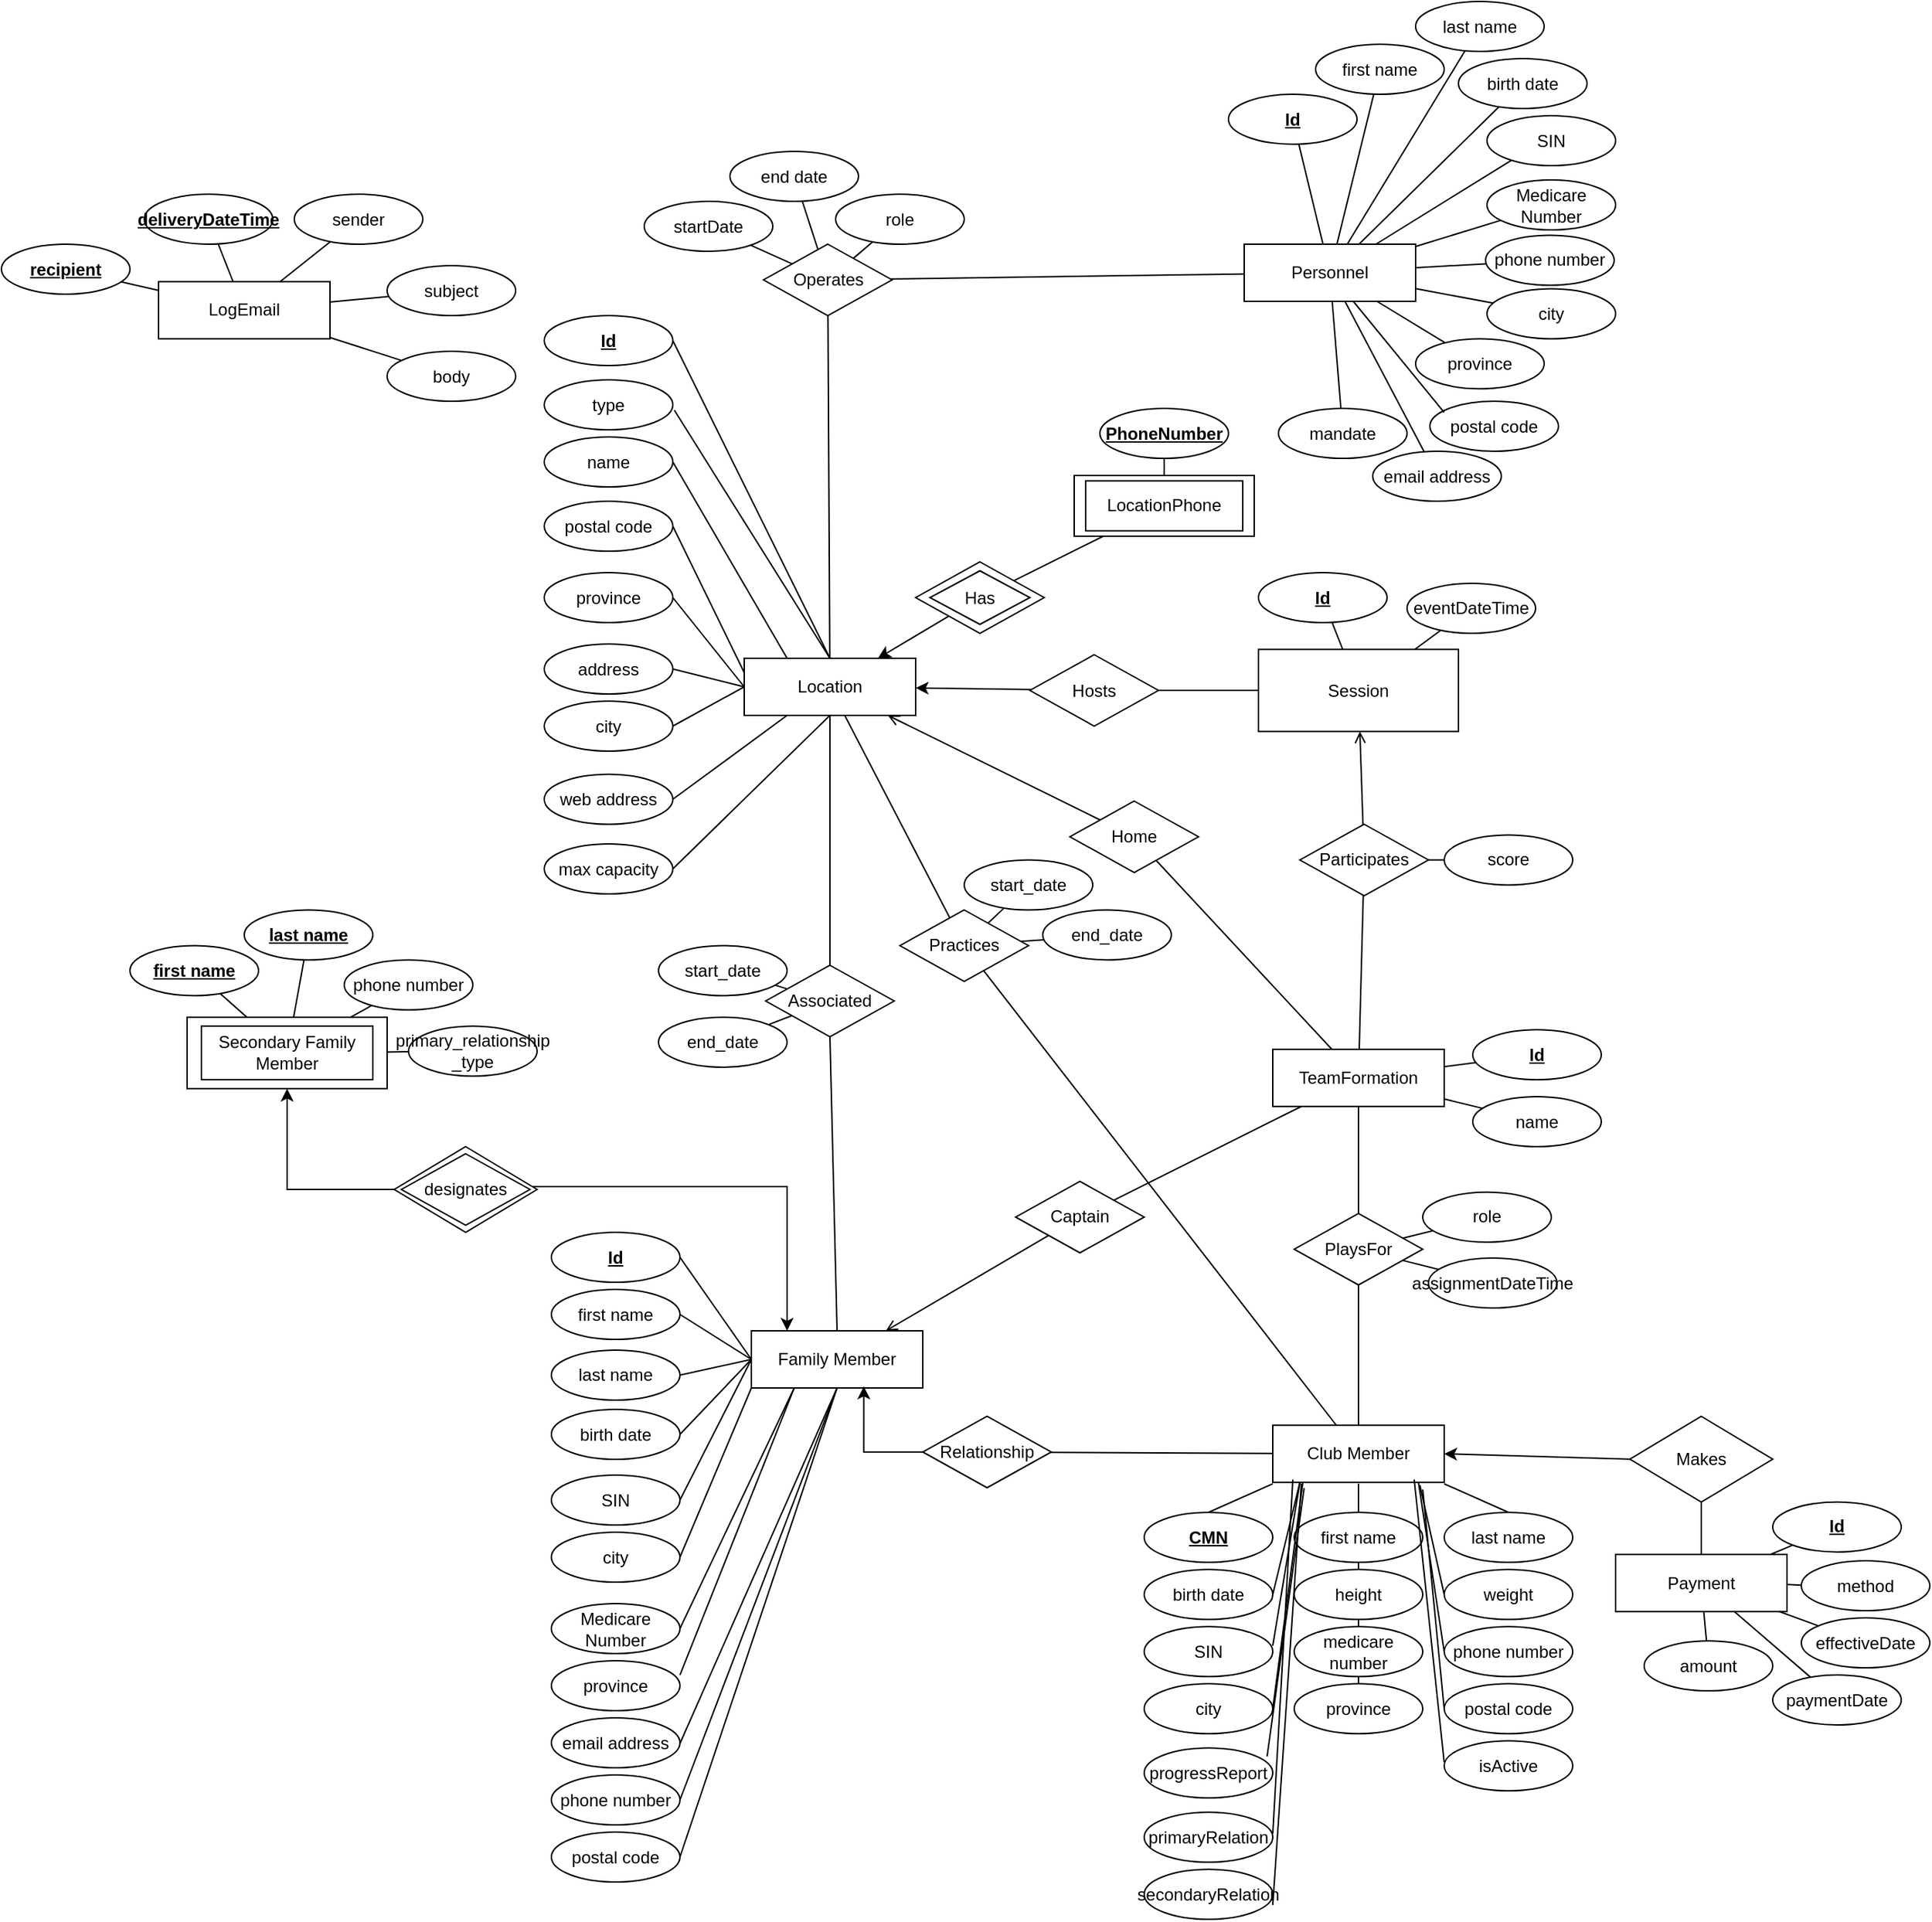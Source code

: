 <mxfile version="26.1.1">
  <diagram id="C5RBs43oDa-KdzZeNtuy" name="Page-1">
    <mxGraphModel dx="1773" dy="471" grid="1" gridSize="10" guides="1" tooltips="1" connect="1" arrows="1" fold="1" page="1" pageScale="1" pageWidth="827" pageHeight="1169" math="0" shadow="0">
      <root>
        <mxCell id="WIyWlLk6GJQsqaUBKTNV-0" />
        <mxCell id="WIyWlLk6GJQsqaUBKTNV-1" parent="WIyWlLk6GJQsqaUBKTNV-0" />
        <mxCell id="_py4UkBO7gYFsBw7f4LY-0" value="&lt;u&gt;&lt;b&gt;Id&lt;/b&gt;&lt;/u&gt;" style="ellipse;whiteSpace=wrap;html=1;" parent="WIyWlLk6GJQsqaUBKTNV-1" vertex="1">
          <mxGeometry x="-20" y="430" width="90" height="35" as="geometry" />
        </mxCell>
        <mxCell id="Ak_wFlDR8z4ldmzF6ij--53" value="Session" style="rounded=0;whiteSpace=wrap;html=1;" parent="WIyWlLk6GJQsqaUBKTNV-1" vertex="1">
          <mxGeometry x="480" y="663.75" width="140" height="57.5" as="geometry" />
        </mxCell>
        <mxCell id="nEtOkZ7gd0ag-XSUoiwr-135" value="" style="endArrow=none;html=1;rounded=0;entryX=1;entryY=0.5;entryDx=0;entryDy=0;exitX=0.5;exitY=1;exitDx=0;exitDy=0;" parent="WIyWlLk6GJQsqaUBKTNV-1" source="nEtOkZ7gd0ag-XSUoiwr-59" target="nEtOkZ7gd0ag-XSUoiwr-71" edge="1">
          <mxGeometry width="50" height="50" relative="1" as="geometry">
            <mxPoint x="165" y="1402" as="sourcePoint" />
            <mxPoint x="215" y="1352" as="targetPoint" />
          </mxGeometry>
        </mxCell>
        <mxCell id="nEtOkZ7gd0ag-XSUoiwr-0" value="Location" style="rounded=0;whiteSpace=wrap;html=1;" parent="WIyWlLk6GJQsqaUBKTNV-1" vertex="1">
          <mxGeometry x="120" y="670" width="120" height="40" as="geometry" />
        </mxCell>
        <mxCell id="nEtOkZ7gd0ag-XSUoiwr-2" value="name" style="ellipse;whiteSpace=wrap;html=1;" parent="WIyWlLk6GJQsqaUBKTNV-1" vertex="1">
          <mxGeometry x="-20" y="515" width="90" height="35" as="geometry" />
        </mxCell>
        <mxCell id="nEtOkZ7gd0ag-XSUoiwr-3" value="address" style="ellipse;whiteSpace=wrap;html=1;" parent="WIyWlLk6GJQsqaUBKTNV-1" vertex="1">
          <mxGeometry x="-20" y="660" width="90" height="35" as="geometry" />
        </mxCell>
        <mxCell id="nEtOkZ7gd0ag-XSUoiwr-4" value="city" style="ellipse;whiteSpace=wrap;html=1;" parent="WIyWlLk6GJQsqaUBKTNV-1" vertex="1">
          <mxGeometry x="-20" y="700" width="90" height="35" as="geometry" />
        </mxCell>
        <mxCell id="nEtOkZ7gd0ag-XSUoiwr-5" value="province" style="ellipse;whiteSpace=wrap;html=1;" parent="WIyWlLk6GJQsqaUBKTNV-1" vertex="1">
          <mxGeometry x="-20" y="610" width="90" height="35" as="geometry" />
        </mxCell>
        <mxCell id="nEtOkZ7gd0ag-XSUoiwr-6" value="postal code" style="ellipse;whiteSpace=wrap;html=1;" parent="WIyWlLk6GJQsqaUBKTNV-1" vertex="1">
          <mxGeometry x="-20" y="560" width="90" height="35" as="geometry" />
        </mxCell>
        <mxCell id="nEtOkZ7gd0ag-XSUoiwr-9" value="web address" style="ellipse;whiteSpace=wrap;html=1;" parent="WIyWlLk6GJQsqaUBKTNV-1" vertex="1">
          <mxGeometry x="-20" y="751.25" width="90" height="35" as="geometry" />
        </mxCell>
        <mxCell id="nEtOkZ7gd0ag-XSUoiwr-10" value="max capacity" style="ellipse;whiteSpace=wrap;html=1;" parent="WIyWlLk6GJQsqaUBKTNV-1" vertex="1">
          <mxGeometry x="-20" y="800" width="90" height="35" as="geometry" />
        </mxCell>
        <mxCell id="nEtOkZ7gd0ag-XSUoiwr-11" value="" style="endArrow=none;html=1;rounded=0;entryX=0.5;entryY=0;entryDx=0;entryDy=0;exitX=1.012;exitY=0.608;exitDx=0;exitDy=0;exitPerimeter=0;" parent="WIyWlLk6GJQsqaUBKTNV-1" source="Ak_wFlDR8z4ldmzF6ij--70" target="nEtOkZ7gd0ag-XSUoiwr-0" edge="1">
          <mxGeometry width="50" height="50" relative="1" as="geometry">
            <mxPoint x="130" y="540" as="sourcePoint" />
            <mxPoint x="180" y="490" as="targetPoint" />
          </mxGeometry>
        </mxCell>
        <mxCell id="nEtOkZ7gd0ag-XSUoiwr-12" value="" style="endArrow=none;html=1;rounded=0;entryX=1;entryY=0.5;entryDx=0;entryDy=0;exitX=0.25;exitY=0;exitDx=0;exitDy=0;" parent="WIyWlLk6GJQsqaUBKTNV-1" source="nEtOkZ7gd0ag-XSUoiwr-0" target="nEtOkZ7gd0ag-XSUoiwr-2" edge="1">
          <mxGeometry width="50" height="50" relative="1" as="geometry">
            <mxPoint x="90" y="660" as="sourcePoint" />
            <mxPoint x="140" y="610" as="targetPoint" />
          </mxGeometry>
        </mxCell>
        <mxCell id="nEtOkZ7gd0ag-XSUoiwr-13" value="" style="endArrow=none;html=1;rounded=0;entryX=1;entryY=0.5;entryDx=0;entryDy=0;exitX=0;exitY=0.25;exitDx=0;exitDy=0;" parent="WIyWlLk6GJQsqaUBKTNV-1" source="nEtOkZ7gd0ag-XSUoiwr-0" target="nEtOkZ7gd0ag-XSUoiwr-6" edge="1">
          <mxGeometry width="50" height="50" relative="1" as="geometry">
            <mxPoint x="90" y="790" as="sourcePoint" />
            <mxPoint x="140" y="740" as="targetPoint" />
          </mxGeometry>
        </mxCell>
        <mxCell id="nEtOkZ7gd0ag-XSUoiwr-14" value="" style="endArrow=none;html=1;rounded=0;entryX=1;entryY=0.5;entryDx=0;entryDy=0;exitX=0;exitY=0.5;exitDx=0;exitDy=0;" parent="WIyWlLk6GJQsqaUBKTNV-1" source="nEtOkZ7gd0ag-XSUoiwr-0" target="nEtOkZ7gd0ag-XSUoiwr-5" edge="1">
          <mxGeometry width="50" height="50" relative="1" as="geometry">
            <mxPoint x="100" y="780" as="sourcePoint" />
            <mxPoint x="150" y="730" as="targetPoint" />
          </mxGeometry>
        </mxCell>
        <mxCell id="nEtOkZ7gd0ag-XSUoiwr-15" value="" style="endArrow=none;html=1;rounded=0;entryX=1;entryY=0.5;entryDx=0;entryDy=0;exitX=0;exitY=0.5;exitDx=0;exitDy=0;" parent="WIyWlLk6GJQsqaUBKTNV-1" source="nEtOkZ7gd0ag-XSUoiwr-0" target="nEtOkZ7gd0ag-XSUoiwr-3" edge="1">
          <mxGeometry width="50" height="50" relative="1" as="geometry">
            <mxPoint x="140" y="770" as="sourcePoint" />
            <mxPoint x="190" y="720" as="targetPoint" />
          </mxGeometry>
        </mxCell>
        <mxCell id="nEtOkZ7gd0ag-XSUoiwr-16" value="" style="endArrow=none;html=1;rounded=0;entryX=0;entryY=0.5;entryDx=0;entryDy=0;exitX=1;exitY=0.5;exitDx=0;exitDy=0;" parent="WIyWlLk6GJQsqaUBKTNV-1" source="nEtOkZ7gd0ag-XSUoiwr-4" target="nEtOkZ7gd0ag-XSUoiwr-0" edge="1">
          <mxGeometry width="50" height="50" relative="1" as="geometry">
            <mxPoint x="60" y="770" as="sourcePoint" />
            <mxPoint x="110" y="720" as="targetPoint" />
          </mxGeometry>
        </mxCell>
        <mxCell id="nEtOkZ7gd0ag-XSUoiwr-20" value="" style="endArrow=none;html=1;rounded=0;entryX=0.25;entryY=1;entryDx=0;entryDy=0;exitX=1;exitY=0.5;exitDx=0;exitDy=0;" parent="WIyWlLk6GJQsqaUBKTNV-1" source="nEtOkZ7gd0ag-XSUoiwr-9" target="nEtOkZ7gd0ag-XSUoiwr-0" edge="1">
          <mxGeometry width="50" height="50" relative="1" as="geometry">
            <mxPoint x="150" y="810" as="sourcePoint" />
            <mxPoint x="200" y="760" as="targetPoint" />
          </mxGeometry>
        </mxCell>
        <mxCell id="nEtOkZ7gd0ag-XSUoiwr-21" value="" style="endArrow=none;html=1;rounded=0;entryX=0.5;entryY=1;entryDx=0;entryDy=0;exitX=1;exitY=0.5;exitDx=0;exitDy=0;" parent="WIyWlLk6GJQsqaUBKTNV-1" source="nEtOkZ7gd0ag-XSUoiwr-10" target="nEtOkZ7gd0ag-XSUoiwr-0" edge="1">
          <mxGeometry width="50" height="50" relative="1" as="geometry">
            <mxPoint x="150" y="810" as="sourcePoint" />
            <mxPoint x="200" y="760" as="targetPoint" />
          </mxGeometry>
        </mxCell>
        <mxCell id="nEtOkZ7gd0ag-XSUoiwr-23" value="Personnel" style="rounded=0;whiteSpace=wrap;html=1;" parent="WIyWlLk6GJQsqaUBKTNV-1" vertex="1">
          <mxGeometry x="470" y="380" width="120" height="40" as="geometry" />
        </mxCell>
        <mxCell id="nEtOkZ7gd0ag-XSUoiwr-24" value="first name" style="ellipse;whiteSpace=wrap;html=1;" parent="WIyWlLk6GJQsqaUBKTNV-1" vertex="1">
          <mxGeometry x="520" y="240" width="90" height="35" as="geometry" />
        </mxCell>
        <mxCell id="nEtOkZ7gd0ag-XSUoiwr-25" value="last name" style="ellipse;whiteSpace=wrap;html=1;" parent="WIyWlLk6GJQsqaUBKTNV-1" vertex="1">
          <mxGeometry x="590" y="210" width="90" height="35" as="geometry" />
        </mxCell>
        <mxCell id="nEtOkZ7gd0ag-XSUoiwr-26" value="birth date" style="ellipse;whiteSpace=wrap;html=1;" parent="WIyWlLk6GJQsqaUBKTNV-1" vertex="1">
          <mxGeometry x="620" y="250" width="90" height="35" as="geometry" />
        </mxCell>
        <mxCell id="nEtOkZ7gd0ag-XSUoiwr-27" value="SIN" style="ellipse;whiteSpace=wrap;html=1;" parent="WIyWlLk6GJQsqaUBKTNV-1" vertex="1">
          <mxGeometry x="640" y="290" width="90" height="35" as="geometry" />
        </mxCell>
        <mxCell id="nEtOkZ7gd0ag-XSUoiwr-28" value="Medicare Number" style="ellipse;whiteSpace=wrap;html=1;" parent="WIyWlLk6GJQsqaUBKTNV-1" vertex="1">
          <mxGeometry x="640" y="335" width="90" height="35" as="geometry" />
        </mxCell>
        <mxCell id="nEtOkZ7gd0ag-XSUoiwr-29" value="phone number" style="ellipse;whiteSpace=wrap;html=1;" parent="WIyWlLk6GJQsqaUBKTNV-1" vertex="1">
          <mxGeometry x="639" y="373.75" width="90" height="35" as="geometry" />
        </mxCell>
        <mxCell id="nEtOkZ7gd0ag-XSUoiwr-30" value="city" style="ellipse;whiteSpace=wrap;html=1;" parent="WIyWlLk6GJQsqaUBKTNV-1" vertex="1">
          <mxGeometry x="640" y="411.25" width="90" height="35" as="geometry" />
        </mxCell>
        <mxCell id="nEtOkZ7gd0ag-XSUoiwr-32" value="province" style="ellipse;whiteSpace=wrap;html=1;" parent="WIyWlLk6GJQsqaUBKTNV-1" vertex="1">
          <mxGeometry x="590" y="446.25" width="90" height="35" as="geometry" />
        </mxCell>
        <mxCell id="nEtOkZ7gd0ag-XSUoiwr-33" value="postal code" style="ellipse;whiteSpace=wrap;html=1;" parent="WIyWlLk6GJQsqaUBKTNV-1" vertex="1">
          <mxGeometry x="600" y="490" width="90" height="35" as="geometry" />
        </mxCell>
        <mxCell id="nEtOkZ7gd0ag-XSUoiwr-34" value="email address" style="ellipse;whiteSpace=wrap;html=1;" parent="WIyWlLk6GJQsqaUBKTNV-1" vertex="1">
          <mxGeometry x="560" y="525" width="90" height="35" as="geometry" />
        </mxCell>
        <mxCell id="nEtOkZ7gd0ag-XSUoiwr-36" value="mandate" style="ellipse;whiteSpace=wrap;html=1;" parent="WIyWlLk6GJQsqaUBKTNV-1" vertex="1">
          <mxGeometry x="494" y="495" width="90" height="35" as="geometry" />
        </mxCell>
        <mxCell id="nEtOkZ7gd0ag-XSUoiwr-37" value="" style="endArrow=none;html=1;rounded=0;" parent="WIyWlLk6GJQsqaUBKTNV-1" source="nEtOkZ7gd0ag-XSUoiwr-23" target="nEtOkZ7gd0ag-XSUoiwr-24" edge="1">
          <mxGeometry width="50" height="50" relative="1" as="geometry">
            <mxPoint x="560" y="200" as="sourcePoint" />
            <mxPoint x="610" y="150" as="targetPoint" />
          </mxGeometry>
        </mxCell>
        <mxCell id="nEtOkZ7gd0ag-XSUoiwr-38" value="" style="endArrow=none;html=1;rounded=0;" parent="WIyWlLk6GJQsqaUBKTNV-1" source="nEtOkZ7gd0ag-XSUoiwr-36" target="nEtOkZ7gd0ag-XSUoiwr-23" edge="1">
          <mxGeometry width="50" height="50" relative="1" as="geometry">
            <mxPoint x="480" y="490" as="sourcePoint" />
            <mxPoint x="530" y="440" as="targetPoint" />
          </mxGeometry>
        </mxCell>
        <mxCell id="nEtOkZ7gd0ag-XSUoiwr-39" value="" style="endArrow=none;html=1;rounded=0;" parent="WIyWlLk6GJQsqaUBKTNV-1" source="nEtOkZ7gd0ag-XSUoiwr-23" target="nEtOkZ7gd0ag-XSUoiwr-25" edge="1">
          <mxGeometry width="50" height="50" relative="1" as="geometry">
            <mxPoint x="560" y="340" as="sourcePoint" />
            <mxPoint x="610" y="290" as="targetPoint" />
          </mxGeometry>
        </mxCell>
        <mxCell id="nEtOkZ7gd0ag-XSUoiwr-41" value="" style="endArrow=none;html=1;rounded=0;" parent="WIyWlLk6GJQsqaUBKTNV-1" source="nEtOkZ7gd0ag-XSUoiwr-23" target="nEtOkZ7gd0ag-XSUoiwr-34" edge="1">
          <mxGeometry width="50" height="50" relative="1" as="geometry">
            <mxPoint x="420" y="580" as="sourcePoint" />
            <mxPoint x="470" y="530" as="targetPoint" />
          </mxGeometry>
        </mxCell>
        <mxCell id="nEtOkZ7gd0ag-XSUoiwr-42" value="" style="endArrow=none;html=1;rounded=0;" parent="WIyWlLk6GJQsqaUBKTNV-1" source="nEtOkZ7gd0ag-XSUoiwr-23" target="nEtOkZ7gd0ag-XSUoiwr-26" edge="1">
          <mxGeometry width="50" height="50" relative="1" as="geometry">
            <mxPoint x="460" y="290" as="sourcePoint" />
            <mxPoint x="510" y="240" as="targetPoint" />
          </mxGeometry>
        </mxCell>
        <mxCell id="nEtOkZ7gd0ag-XSUoiwr-43" value="" style="endArrow=none;html=1;rounded=0;entryX=0.189;entryY=0.894;entryDx=0;entryDy=0;entryPerimeter=0;" parent="WIyWlLk6GJQsqaUBKTNV-1" target="nEtOkZ7gd0ag-XSUoiwr-27" edge="1" source="nEtOkZ7gd0ag-XSUoiwr-23">
          <mxGeometry width="50" height="50" relative="1" as="geometry">
            <mxPoint x="590" y="390" as="sourcePoint" />
            <mxPoint x="510" y="330" as="targetPoint" />
          </mxGeometry>
        </mxCell>
        <mxCell id="nEtOkZ7gd0ag-XSUoiwr-44" value="" style="endArrow=none;html=1;rounded=0;exitX=0.111;exitY=0.223;exitDx=0;exitDy=0;exitPerimeter=0;" parent="WIyWlLk6GJQsqaUBKTNV-1" source="nEtOkZ7gd0ag-XSUoiwr-33" target="nEtOkZ7gd0ag-XSUoiwr-23" edge="1">
          <mxGeometry width="50" height="50" relative="1" as="geometry">
            <mxPoint x="460" y="580" as="sourcePoint" />
            <mxPoint x="590" y="430" as="targetPoint" />
          </mxGeometry>
        </mxCell>
        <mxCell id="nEtOkZ7gd0ag-XSUoiwr-45" value="" style="endArrow=none;html=1;rounded=0;" parent="WIyWlLk6GJQsqaUBKTNV-1" target="nEtOkZ7gd0ag-XSUoiwr-28" edge="1" source="nEtOkZ7gd0ag-XSUoiwr-23">
          <mxGeometry width="50" height="50" relative="1" as="geometry">
            <mxPoint x="590" y="390" as="sourcePoint" />
            <mxPoint x="790" y="380" as="targetPoint" />
          </mxGeometry>
        </mxCell>
        <mxCell id="nEtOkZ7gd0ag-XSUoiwr-46" value="" style="endArrow=none;html=1;rounded=0;" parent="WIyWlLk6GJQsqaUBKTNV-1" source="nEtOkZ7gd0ag-XSUoiwr-23" target="nEtOkZ7gd0ag-XSUoiwr-32" edge="1">
          <mxGeometry width="50" height="50" relative="1" as="geometry">
            <mxPoint x="590" y="430" as="sourcePoint" />
            <mxPoint x="490" y="520" as="targetPoint" />
          </mxGeometry>
        </mxCell>
        <mxCell id="nEtOkZ7gd0ag-XSUoiwr-47" value="" style="endArrow=none;html=1;rounded=0;" parent="WIyWlLk6GJQsqaUBKTNV-1" source="nEtOkZ7gd0ag-XSUoiwr-23" target="nEtOkZ7gd0ag-XSUoiwr-29" edge="1">
          <mxGeometry width="50" height="50" relative="1" as="geometry">
            <mxPoint x="580" y="410" as="sourcePoint" />
            <mxPoint x="630" y="360" as="targetPoint" />
          </mxGeometry>
        </mxCell>
        <mxCell id="nEtOkZ7gd0ag-XSUoiwr-49" value="" style="endArrow=none;html=1;rounded=0;" parent="WIyWlLk6GJQsqaUBKTNV-1" source="nEtOkZ7gd0ag-XSUoiwr-23" target="nEtOkZ7gd0ag-XSUoiwr-30" edge="1">
          <mxGeometry width="50" height="50" relative="1" as="geometry">
            <mxPoint x="500" y="510" as="sourcePoint" />
            <mxPoint x="550" y="460" as="targetPoint" />
          </mxGeometry>
        </mxCell>
        <mxCell id="nEtOkZ7gd0ag-XSUoiwr-50" value="Operates" style="rhombus;whiteSpace=wrap;html=1;" parent="WIyWlLk6GJQsqaUBKTNV-1" vertex="1">
          <mxGeometry x="133.5" y="380" width="90" height="50" as="geometry" />
        </mxCell>
        <mxCell id="nEtOkZ7gd0ag-XSUoiwr-51" value="" style="endArrow=none;html=1;rounded=0;" parent="WIyWlLk6GJQsqaUBKTNV-1" source="nEtOkZ7gd0ag-XSUoiwr-0" target="nEtOkZ7gd0ag-XSUoiwr-50" edge="1">
          <mxGeometry width="50" height="50" relative="1" as="geometry">
            <mxPoint x="240" y="800" as="sourcePoint" />
            <mxPoint x="290" y="750" as="targetPoint" />
          </mxGeometry>
        </mxCell>
        <mxCell id="nEtOkZ7gd0ag-XSUoiwr-52" value="" style="endArrow=none;html=1;rounded=0;" parent="WIyWlLk6GJQsqaUBKTNV-1" source="nEtOkZ7gd0ag-XSUoiwr-50" target="nEtOkZ7gd0ag-XSUoiwr-23" edge="1">
          <mxGeometry width="50" height="50" relative="1" as="geometry">
            <mxPoint x="380" y="750" as="sourcePoint" />
            <mxPoint x="430" y="700" as="targetPoint" />
          </mxGeometry>
        </mxCell>
        <mxCell id="nEtOkZ7gd0ag-XSUoiwr-53" value="" style="endArrow=none;html=1;rounded=0;" parent="WIyWlLk6GJQsqaUBKTNV-1" source="nEtOkZ7gd0ag-XSUoiwr-54" target="nEtOkZ7gd0ag-XSUoiwr-50" edge="1">
          <mxGeometry width="50" height="50" relative="1" as="geometry">
            <mxPoint x="-26.5" y="422.5" as="sourcePoint" />
            <mxPoint x="-26.5" y="387.5" as="targetPoint" />
          </mxGeometry>
        </mxCell>
        <mxCell id="nEtOkZ7gd0ag-XSUoiwr-54" value="role" style="ellipse;whiteSpace=wrap;html=1;" parent="WIyWlLk6GJQsqaUBKTNV-1" vertex="1">
          <mxGeometry x="184" y="345" width="90" height="35" as="geometry" />
        </mxCell>
        <mxCell id="nEtOkZ7gd0ag-XSUoiwr-55" value="end date" style="ellipse;whiteSpace=wrap;html=1;" parent="WIyWlLk6GJQsqaUBKTNV-1" vertex="1">
          <mxGeometry x="110" y="315" width="90" height="35" as="geometry" />
        </mxCell>
        <mxCell id="nEtOkZ7gd0ag-XSUoiwr-56" value="startDate" style="ellipse;whiteSpace=wrap;html=1;" parent="WIyWlLk6GJQsqaUBKTNV-1" vertex="1">
          <mxGeometry x="50" y="350" width="90" height="35" as="geometry" />
        </mxCell>
        <mxCell id="nEtOkZ7gd0ag-XSUoiwr-57" value="" style="endArrow=none;html=1;rounded=0;" parent="WIyWlLk6GJQsqaUBKTNV-1" source="nEtOkZ7gd0ag-XSUoiwr-50" target="nEtOkZ7gd0ag-XSUoiwr-55" edge="1">
          <mxGeometry width="50" height="50" relative="1" as="geometry">
            <mxPoint x="83.5" y="425" as="sourcePoint" />
            <mxPoint x="133.5" y="375" as="targetPoint" />
          </mxGeometry>
        </mxCell>
        <mxCell id="nEtOkZ7gd0ag-XSUoiwr-58" value="" style="endArrow=none;html=1;rounded=0;" parent="WIyWlLk6GJQsqaUBKTNV-1" source="nEtOkZ7gd0ag-XSUoiwr-50" target="nEtOkZ7gd0ag-XSUoiwr-56" edge="1">
          <mxGeometry width="50" height="50" relative="1" as="geometry">
            <mxPoint x="253.5" y="545" as="sourcePoint" />
            <mxPoint x="303.5" y="495" as="targetPoint" />
          </mxGeometry>
        </mxCell>
        <mxCell id="nEtOkZ7gd0ag-XSUoiwr-59" value="Family Member" style="rounded=0;whiteSpace=wrap;html=1;" parent="WIyWlLk6GJQsqaUBKTNV-1" vertex="1">
          <mxGeometry x="125" y="1141" width="120" height="40" as="geometry" />
        </mxCell>
        <mxCell id="nEtOkZ7gd0ag-XSUoiwr-62" value="first name" style="ellipse;whiteSpace=wrap;html=1;" parent="WIyWlLk6GJQsqaUBKTNV-1" vertex="1">
          <mxGeometry x="-15" y="1112" width="90" height="35" as="geometry" />
        </mxCell>
        <mxCell id="nEtOkZ7gd0ag-XSUoiwr-64" value="last name" style="ellipse;whiteSpace=wrap;html=1;" parent="WIyWlLk6GJQsqaUBKTNV-1" vertex="1">
          <mxGeometry x="-15" y="1154.5" width="90" height="35" as="geometry" />
        </mxCell>
        <mxCell id="nEtOkZ7gd0ag-XSUoiwr-65" value="birth date" style="ellipse;whiteSpace=wrap;html=1;" parent="WIyWlLk6GJQsqaUBKTNV-1" vertex="1">
          <mxGeometry x="-15" y="1196" width="90" height="35" as="geometry" />
        </mxCell>
        <mxCell id="nEtOkZ7gd0ag-XSUoiwr-66" value="SIN" style="ellipse;whiteSpace=wrap;html=1;" parent="WIyWlLk6GJQsqaUBKTNV-1" vertex="1">
          <mxGeometry x="-15" y="1242" width="90" height="35" as="geometry" />
        </mxCell>
        <mxCell id="nEtOkZ7gd0ag-XSUoiwr-67" value="Medicare Number" style="ellipse;whiteSpace=wrap;html=1;" parent="WIyWlLk6GJQsqaUBKTNV-1" vertex="1">
          <mxGeometry x="-15" y="1332" width="90" height="35" as="geometry" />
        </mxCell>
        <mxCell id="nEtOkZ7gd0ag-XSUoiwr-68" value="phone number" style="ellipse;whiteSpace=wrap;html=1;" parent="WIyWlLk6GJQsqaUBKTNV-1" vertex="1">
          <mxGeometry x="-15" y="1452" width="90" height="35" as="geometry" />
        </mxCell>
        <mxCell id="nEtOkZ7gd0ag-XSUoiwr-69" value="city" style="ellipse;whiteSpace=wrap;html=1;" parent="WIyWlLk6GJQsqaUBKTNV-1" vertex="1">
          <mxGeometry x="-15" y="1282" width="90" height="35" as="geometry" />
        </mxCell>
        <mxCell id="nEtOkZ7gd0ag-XSUoiwr-70" value="province" style="ellipse;whiteSpace=wrap;html=1;" parent="WIyWlLk6GJQsqaUBKTNV-1" vertex="1">
          <mxGeometry x="-15" y="1372" width="90" height="35" as="geometry" />
        </mxCell>
        <mxCell id="nEtOkZ7gd0ag-XSUoiwr-71" value="postal code" style="ellipse;whiteSpace=wrap;html=1;" parent="WIyWlLk6GJQsqaUBKTNV-1" vertex="1">
          <mxGeometry x="-15" y="1492" width="90" height="35" as="geometry" />
        </mxCell>
        <mxCell id="nEtOkZ7gd0ag-XSUoiwr-72" value="email address" style="ellipse;whiteSpace=wrap;html=1;" parent="WIyWlLk6GJQsqaUBKTNV-1" vertex="1">
          <mxGeometry x="-15" y="1412" width="90" height="35" as="geometry" />
        </mxCell>
        <mxCell id="nEtOkZ7gd0ag-XSUoiwr-81" value="Associated" style="rhombus;whiteSpace=wrap;html=1;" parent="WIyWlLk6GJQsqaUBKTNV-1" vertex="1">
          <mxGeometry x="135" y="885" width="90" height="50" as="geometry" />
        </mxCell>
        <mxCell id="nEtOkZ7gd0ag-XSUoiwr-82" value="" style="endArrow=none;html=1;rounded=0;entryX=0.5;entryY=1;entryDx=0;entryDy=0;exitX=0.5;exitY=0;exitDx=0;exitDy=0;" parent="WIyWlLk6GJQsqaUBKTNV-1" source="nEtOkZ7gd0ag-XSUoiwr-59" target="nEtOkZ7gd0ag-XSUoiwr-81" edge="1">
          <mxGeometry width="50" height="50" relative="1" as="geometry">
            <mxPoint x="220" y="1030" as="sourcePoint" />
            <mxPoint x="270" y="980" as="targetPoint" />
          </mxGeometry>
        </mxCell>
        <mxCell id="nEtOkZ7gd0ag-XSUoiwr-83" value="" style="endArrow=none;html=1;rounded=0;entryX=0.5;entryY=1;entryDx=0;entryDy=0;exitX=0.5;exitY=0;exitDx=0;exitDy=0;" parent="WIyWlLk6GJQsqaUBKTNV-1" source="nEtOkZ7gd0ag-XSUoiwr-81" target="nEtOkZ7gd0ag-XSUoiwr-0" edge="1">
          <mxGeometry width="50" height="50" relative="1" as="geometry">
            <mxPoint x="160" y="780" as="sourcePoint" />
            <mxPoint x="210" y="730" as="targetPoint" />
          </mxGeometry>
        </mxCell>
        <mxCell id="nEtOkZ7gd0ag-XSUoiwr-93" value="" style="rounded=0;whiteSpace=wrap;html=1;" parent="WIyWlLk6GJQsqaUBKTNV-1" vertex="1">
          <mxGeometry x="-270" y="921.37" width="140" height="50" as="geometry" />
        </mxCell>
        <mxCell id="nEtOkZ7gd0ag-XSUoiwr-94" value="Secondary Family Member" style="rounded=0;whiteSpace=wrap;html=1;" parent="WIyWlLk6GJQsqaUBKTNV-1" vertex="1">
          <mxGeometry x="-260" y="927.62" width="120" height="37.5" as="geometry" />
        </mxCell>
        <mxCell id="nEtOkZ7gd0ag-XSUoiwr-148" style="edgeStyle=orthogonalEdgeStyle;rounded=0;orthogonalLoop=1;jettySize=auto;html=1;" parent="WIyWlLk6GJQsqaUBKTNV-1" source="nEtOkZ7gd0ag-XSUoiwr-95" target="nEtOkZ7gd0ag-XSUoiwr-59" edge="1">
          <mxGeometry relative="1" as="geometry">
            <Array as="points">
              <mxPoint x="150" y="1040" />
            </Array>
          </mxGeometry>
        </mxCell>
        <mxCell id="A3gkDtnCZg2_mEMA7PSZ-1" style="edgeStyle=orthogonalEdgeStyle;rounded=0;orthogonalLoop=1;jettySize=auto;html=1;" edge="1" parent="WIyWlLk6GJQsqaUBKTNV-1" source="nEtOkZ7gd0ag-XSUoiwr-95" target="nEtOkZ7gd0ag-XSUoiwr-93">
          <mxGeometry relative="1" as="geometry" />
        </mxCell>
        <mxCell id="nEtOkZ7gd0ag-XSUoiwr-95" value="" style="rhombus;whiteSpace=wrap;html=1;" parent="WIyWlLk6GJQsqaUBKTNV-1" vertex="1">
          <mxGeometry x="-125" y="1012" width="100" height="60" as="geometry" />
        </mxCell>
        <mxCell id="nEtOkZ7gd0ag-XSUoiwr-96" value="designates" style="rhombus;whiteSpace=wrap;html=1;" parent="WIyWlLk6GJQsqaUBKTNV-1" vertex="1">
          <mxGeometry x="-120" y="1017" width="90" height="50" as="geometry" />
        </mxCell>
        <mxCell id="nEtOkZ7gd0ag-XSUoiwr-100" value="&lt;u&gt;&lt;b&gt;first name&lt;/b&gt;&lt;/u&gt;" style="ellipse;whiteSpace=wrap;html=1;" parent="WIyWlLk6GJQsqaUBKTNV-1" vertex="1">
          <mxGeometry x="-310" y="871.25" width="90" height="35" as="geometry" />
        </mxCell>
        <mxCell id="nEtOkZ7gd0ag-XSUoiwr-101" value="&lt;u&gt;&lt;b&gt;last name&lt;/b&gt;&lt;/u&gt;" style="ellipse;whiteSpace=wrap;html=1;" parent="WIyWlLk6GJQsqaUBKTNV-1" vertex="1">
          <mxGeometry x="-230" y="846.25" width="90" height="35" as="geometry" />
        </mxCell>
        <mxCell id="nEtOkZ7gd0ag-XSUoiwr-102" value="phone number" style="ellipse;whiteSpace=wrap;html=1;" parent="WIyWlLk6GJQsqaUBKTNV-1" vertex="1">
          <mxGeometry x="-160" y="881.25" width="90" height="35" as="geometry" />
        </mxCell>
        <mxCell id="nEtOkZ7gd0ag-XSUoiwr-103" value="" style="endArrow=none;html=1;rounded=0;" parent="WIyWlLk6GJQsqaUBKTNV-1" source="nEtOkZ7gd0ag-XSUoiwr-93" target="nEtOkZ7gd0ag-XSUoiwr-100" edge="1">
          <mxGeometry width="50" height="50" relative="1" as="geometry">
            <mxPoint x="-250" y="1042.37" as="sourcePoint" />
            <mxPoint x="-200" y="992.37" as="targetPoint" />
          </mxGeometry>
        </mxCell>
        <mxCell id="nEtOkZ7gd0ag-XSUoiwr-104" value="" style="endArrow=none;html=1;rounded=0;" parent="WIyWlLk6GJQsqaUBKTNV-1" source="nEtOkZ7gd0ag-XSUoiwr-93" target="nEtOkZ7gd0ag-XSUoiwr-101" edge="1">
          <mxGeometry width="50" height="50" relative="1" as="geometry">
            <mxPoint x="-220" y="1052.37" as="sourcePoint" />
            <mxPoint x="-170" y="1002.37" as="targetPoint" />
          </mxGeometry>
        </mxCell>
        <mxCell id="nEtOkZ7gd0ag-XSUoiwr-105" value="" style="endArrow=none;html=1;rounded=0;" parent="WIyWlLk6GJQsqaUBKTNV-1" source="nEtOkZ7gd0ag-XSUoiwr-93" target="nEtOkZ7gd0ag-XSUoiwr-102" edge="1">
          <mxGeometry width="50" height="50" relative="1" as="geometry">
            <mxPoint x="-170" y="1032.37" as="sourcePoint" />
            <mxPoint x="-120" y="982.37" as="targetPoint" />
          </mxGeometry>
        </mxCell>
        <mxCell id="nEtOkZ7gd0ag-XSUoiwr-106" value="Club Member" style="rounded=0;whiteSpace=wrap;html=1;" parent="WIyWlLk6GJQsqaUBKTNV-1" vertex="1">
          <mxGeometry x="490" y="1207.12" width="120" height="40" as="geometry" />
        </mxCell>
        <mxCell id="nEtOkZ7gd0ag-XSUoiwr-107" value="" style="endArrow=none;html=1;rounded=0;entryX=0.5;entryY=1;entryDx=0;entryDy=0;exitX=0.5;exitY=0;exitDx=0;exitDy=0;" parent="WIyWlLk6GJQsqaUBKTNV-1" source="nEtOkZ7gd0ag-XSUoiwr-118" edge="1">
          <mxGeometry width="50" height="50" relative="1" as="geometry">
            <mxPoint x="500" y="1488.12" as="sourcePoint" />
            <mxPoint x="550" y="1248.12" as="targetPoint" />
          </mxGeometry>
        </mxCell>
        <mxCell id="nEtOkZ7gd0ag-XSUoiwr-108" value="first name" style="ellipse;whiteSpace=wrap;html=1;" parent="WIyWlLk6GJQsqaUBKTNV-1" vertex="1">
          <mxGeometry x="505" y="1268.12" width="90" height="35" as="geometry" />
        </mxCell>
        <mxCell id="nEtOkZ7gd0ag-XSUoiwr-109" value="" style="endArrow=none;html=1;rounded=0;entryX=0.5;entryY=1;entryDx=0;entryDy=0;exitX=0.5;exitY=0;exitDx=0;exitDy=0;" parent="WIyWlLk6GJQsqaUBKTNV-1" source="nEtOkZ7gd0ag-XSUoiwr-108" edge="1">
          <mxGeometry width="50" height="50" relative="1" as="geometry">
            <mxPoint x="430" y="1318.12" as="sourcePoint" />
            <mxPoint x="550" y="1248.12" as="targetPoint" />
          </mxGeometry>
        </mxCell>
        <mxCell id="nEtOkZ7gd0ag-XSUoiwr-110" value="last name" style="ellipse;whiteSpace=wrap;html=1;" parent="WIyWlLk6GJQsqaUBKTNV-1" vertex="1">
          <mxGeometry x="610" y="1268.12" width="90" height="35" as="geometry" />
        </mxCell>
        <mxCell id="nEtOkZ7gd0ag-XSUoiwr-111" value="&lt;b&gt;&lt;u&gt;CMN&lt;/u&gt;&lt;/b&gt;" style="ellipse;whiteSpace=wrap;html=1;" parent="WIyWlLk6GJQsqaUBKTNV-1" vertex="1">
          <mxGeometry x="400" y="1268.12" width="90" height="35" as="geometry" />
        </mxCell>
        <mxCell id="nEtOkZ7gd0ag-XSUoiwr-112" value="birth date" style="ellipse;whiteSpace=wrap;html=1;" parent="WIyWlLk6GJQsqaUBKTNV-1" vertex="1">
          <mxGeometry x="400" y="1308.12" width="90" height="35" as="geometry" />
        </mxCell>
        <mxCell id="nEtOkZ7gd0ag-XSUoiwr-113" value="height" style="ellipse;whiteSpace=wrap;html=1;" parent="WIyWlLk6GJQsqaUBKTNV-1" vertex="1">
          <mxGeometry x="505" y="1308.12" width="90" height="35" as="geometry" />
        </mxCell>
        <mxCell id="nEtOkZ7gd0ag-XSUoiwr-114" value="weight" style="ellipse;whiteSpace=wrap;html=1;" parent="WIyWlLk6GJQsqaUBKTNV-1" vertex="1">
          <mxGeometry x="610" y="1308.12" width="90" height="35" as="geometry" />
        </mxCell>
        <mxCell id="nEtOkZ7gd0ag-XSUoiwr-115" value="SIN" style="ellipse;whiteSpace=wrap;html=1;" parent="WIyWlLk6GJQsqaUBKTNV-1" vertex="1">
          <mxGeometry x="400" y="1348.12" width="90" height="35" as="geometry" />
        </mxCell>
        <mxCell id="nEtOkZ7gd0ag-XSUoiwr-116" value="medicare number" style="ellipse;whiteSpace=wrap;html=1;" parent="WIyWlLk6GJQsqaUBKTNV-1" vertex="1">
          <mxGeometry x="505" y="1348.12" width="90" height="35" as="geometry" />
        </mxCell>
        <mxCell id="nEtOkZ7gd0ag-XSUoiwr-117" value="phone number" style="ellipse;whiteSpace=wrap;html=1;" parent="WIyWlLk6GJQsqaUBKTNV-1" vertex="1">
          <mxGeometry x="610" y="1348.12" width="90" height="35" as="geometry" />
        </mxCell>
        <mxCell id="nEtOkZ7gd0ag-XSUoiwr-118" value="province" style="ellipse;whiteSpace=wrap;html=1;" parent="WIyWlLk6GJQsqaUBKTNV-1" vertex="1">
          <mxGeometry x="505" y="1388.12" width="90" height="35" as="geometry" />
        </mxCell>
        <mxCell id="nEtOkZ7gd0ag-XSUoiwr-119" value="" style="endArrow=none;html=1;rounded=0;entryX=0;entryY=1;entryDx=0;entryDy=0;exitX=0.5;exitY=0;exitDx=0;exitDy=0;" parent="WIyWlLk6GJQsqaUBKTNV-1" source="nEtOkZ7gd0ag-XSUoiwr-111" edge="1">
          <mxGeometry width="50" height="50" relative="1" as="geometry">
            <mxPoint x="460" y="1298.12" as="sourcePoint" />
            <mxPoint x="490" y="1248.12" as="targetPoint" />
          </mxGeometry>
        </mxCell>
        <mxCell id="nEtOkZ7gd0ag-XSUoiwr-120" value="" style="endArrow=none;html=1;rounded=0;exitX=1;exitY=0.5;exitDx=0;exitDy=0;entryX=0.161;entryY=0.982;entryDx=0;entryDy=0;entryPerimeter=0;" parent="WIyWlLk6GJQsqaUBKTNV-1" source="nEtOkZ7gd0ag-XSUoiwr-112" edge="1">
          <mxGeometry width="50" height="50" relative="1" as="geometry">
            <mxPoint x="490" y="1318.12" as="sourcePoint" />
            <mxPoint x="509" y="1247.12" as="targetPoint" />
          </mxGeometry>
        </mxCell>
        <mxCell id="nEtOkZ7gd0ag-XSUoiwr-121" value="" style="endArrow=none;html=1;rounded=0;entryX=0.155;entryY=0.982;entryDx=0;entryDy=0;entryPerimeter=0;exitX=1;exitY=0.382;exitDx=0;exitDy=0;exitPerimeter=0;" parent="WIyWlLk6GJQsqaUBKTNV-1" source="nEtOkZ7gd0ag-XSUoiwr-115" edge="1">
          <mxGeometry width="50" height="50" relative="1" as="geometry">
            <mxPoint x="480" y="1308.12" as="sourcePoint" />
            <mxPoint x="509" y="1247.12" as="targetPoint" />
          </mxGeometry>
        </mxCell>
        <mxCell id="nEtOkZ7gd0ag-XSUoiwr-122" value="" style="endArrow=none;html=1;rounded=0;entryX=1;entryY=1;entryDx=0;entryDy=0;exitX=0.5;exitY=0;exitDx=0;exitDy=0;" parent="WIyWlLk6GJQsqaUBKTNV-1" source="nEtOkZ7gd0ag-XSUoiwr-110" edge="1">
          <mxGeometry width="50" height="50" relative="1" as="geometry">
            <mxPoint x="630" y="1278.12" as="sourcePoint" />
            <mxPoint x="610" y="1248.12" as="targetPoint" />
          </mxGeometry>
        </mxCell>
        <mxCell id="nEtOkZ7gd0ag-XSUoiwr-123" value="" style="endArrow=none;html=1;rounded=0;entryX=0.858;entryY=1.019;entryDx=0;entryDy=0;entryPerimeter=0;exitX=0;exitY=0.5;exitDx=0;exitDy=0;" parent="WIyWlLk6GJQsqaUBKTNV-1" source="nEtOkZ7gd0ag-XSUoiwr-114" edge="1">
          <mxGeometry width="50" height="50" relative="1" as="geometry">
            <mxPoint x="560" y="1318.12" as="sourcePoint" />
            <mxPoint x="593" y="1249.12" as="targetPoint" />
          </mxGeometry>
        </mxCell>
        <mxCell id="nEtOkZ7gd0ag-XSUoiwr-124" value="" style="endArrow=none;html=1;rounded=0;entryX=0;entryY=0.5;entryDx=0;entryDy=0;exitX=0.852;exitY=0.982;exitDx=0;exitDy=0;exitPerimeter=0;" parent="WIyWlLk6GJQsqaUBKTNV-1" target="nEtOkZ7gd0ag-XSUoiwr-117" edge="1">
          <mxGeometry width="50" height="50" relative="1" as="geometry">
            <mxPoint x="592" y="1247.12" as="sourcePoint" />
            <mxPoint x="730" y="1458.12" as="targetPoint" />
          </mxGeometry>
        </mxCell>
        <mxCell id="nEtOkZ7gd0ag-XSUoiwr-125" value="city" style="ellipse;whiteSpace=wrap;html=1;" parent="WIyWlLk6GJQsqaUBKTNV-1" vertex="1">
          <mxGeometry x="400" y="1388.12" width="90" height="35" as="geometry" />
        </mxCell>
        <mxCell id="nEtOkZ7gd0ag-XSUoiwr-126" value="postal code" style="ellipse;whiteSpace=wrap;html=1;" parent="WIyWlLk6GJQsqaUBKTNV-1" vertex="1">
          <mxGeometry x="610" y="1388.12" width="90" height="35" as="geometry" />
        </mxCell>
        <mxCell id="nEtOkZ7gd0ag-XSUoiwr-127" value="" style="endArrow=none;html=1;rounded=0;entryX=0.175;entryY=1.011;entryDx=0;entryDy=0;entryPerimeter=0;exitX=1;exitY=0.5;exitDx=0;exitDy=0;" parent="WIyWlLk6GJQsqaUBKTNV-1" source="nEtOkZ7gd0ag-XSUoiwr-125" target="nEtOkZ7gd0ag-XSUoiwr-106" edge="1">
          <mxGeometry width="50" height="50" relative="1" as="geometry">
            <mxPoint x="465" y="1482.12" as="sourcePoint" />
            <mxPoint x="515" y="1432.12" as="targetPoint" />
          </mxGeometry>
        </mxCell>
        <mxCell id="nEtOkZ7gd0ag-XSUoiwr-128" value="" style="endArrow=none;html=1;rounded=0;entryX=0;entryY=0.5;entryDx=0;entryDy=0;" parent="WIyWlLk6GJQsqaUBKTNV-1" target="nEtOkZ7gd0ag-XSUoiwr-126" edge="1">
          <mxGeometry width="50" height="50" relative="1" as="geometry">
            <mxPoint x="595" y="1252.12" as="sourcePoint" />
            <mxPoint x="625" y="1452.12" as="targetPoint" />
          </mxGeometry>
        </mxCell>
        <mxCell id="nEtOkZ7gd0ag-XSUoiwr-136" value="" style="endArrow=none;html=1;rounded=0;entryX=0.5;entryY=1;entryDx=0;entryDy=0;exitX=1;exitY=0.5;exitDx=0;exitDy=0;" parent="WIyWlLk6GJQsqaUBKTNV-1" source="nEtOkZ7gd0ag-XSUoiwr-68" target="nEtOkZ7gd0ag-XSUoiwr-59" edge="1">
          <mxGeometry width="50" height="50" relative="1" as="geometry">
            <mxPoint x="125" y="1242" as="sourcePoint" />
            <mxPoint x="175" y="1192" as="targetPoint" />
          </mxGeometry>
        </mxCell>
        <mxCell id="nEtOkZ7gd0ag-XSUoiwr-137" value="" style="endArrow=none;html=1;rounded=0;entryX=0.5;entryY=1;entryDx=0;entryDy=0;exitX=1;exitY=0.5;exitDx=0;exitDy=0;" parent="WIyWlLk6GJQsqaUBKTNV-1" target="nEtOkZ7gd0ag-XSUoiwr-59" edge="1">
          <mxGeometry width="50" height="50" relative="1" as="geometry">
            <mxPoint x="75" y="1430" as="sourcePoint" />
            <mxPoint x="185" y="1141" as="targetPoint" />
          </mxGeometry>
        </mxCell>
        <mxCell id="nEtOkZ7gd0ag-XSUoiwr-138" value="" style="endArrow=none;html=1;rounded=0;entryX=0.25;entryY=1;entryDx=0;entryDy=0;exitX=1;exitY=0.286;exitDx=0;exitDy=0;exitPerimeter=0;" parent="WIyWlLk6GJQsqaUBKTNV-1" source="nEtOkZ7gd0ag-XSUoiwr-70" target="nEtOkZ7gd0ag-XSUoiwr-59" edge="1">
          <mxGeometry width="50" height="50" relative="1" as="geometry">
            <mxPoint x="85" y="1440" as="sourcePoint" />
            <mxPoint x="195" y="1191" as="targetPoint" />
          </mxGeometry>
        </mxCell>
        <mxCell id="nEtOkZ7gd0ag-XSUoiwr-139" value="" style="endArrow=none;html=1;rounded=0;entryX=0.25;entryY=1;entryDx=0;entryDy=0;exitX=1;exitY=0.5;exitDx=0;exitDy=0;" parent="WIyWlLk6GJQsqaUBKTNV-1" source="nEtOkZ7gd0ag-XSUoiwr-67" target="nEtOkZ7gd0ag-XSUoiwr-59" edge="1">
          <mxGeometry width="50" height="50" relative="1" as="geometry">
            <mxPoint x="95" y="1450" as="sourcePoint" />
            <mxPoint x="205" y="1201" as="targetPoint" />
          </mxGeometry>
        </mxCell>
        <mxCell id="nEtOkZ7gd0ag-XSUoiwr-140" value="" style="endArrow=none;html=1;rounded=0;entryX=0;entryY=1;entryDx=0;entryDy=0;exitX=1;exitY=0.5;exitDx=0;exitDy=0;" parent="WIyWlLk6GJQsqaUBKTNV-1" source="nEtOkZ7gd0ag-XSUoiwr-69" target="nEtOkZ7gd0ag-XSUoiwr-59" edge="1">
          <mxGeometry width="50" height="50" relative="1" as="geometry">
            <mxPoint x="105" y="1460" as="sourcePoint" />
            <mxPoint x="215" y="1211" as="targetPoint" />
          </mxGeometry>
        </mxCell>
        <mxCell id="nEtOkZ7gd0ag-XSUoiwr-141" value="" style="endArrow=none;html=1;rounded=0;entryX=0;entryY=0.5;entryDx=0;entryDy=0;exitX=1;exitY=0.5;exitDx=0;exitDy=0;" parent="WIyWlLk6GJQsqaUBKTNV-1" source="nEtOkZ7gd0ag-XSUoiwr-66" target="nEtOkZ7gd0ag-XSUoiwr-59" edge="1">
          <mxGeometry width="50" height="50" relative="1" as="geometry">
            <mxPoint x="115" y="1470" as="sourcePoint" />
            <mxPoint x="225" y="1221" as="targetPoint" />
          </mxGeometry>
        </mxCell>
        <mxCell id="nEtOkZ7gd0ag-XSUoiwr-142" value="" style="endArrow=none;html=1;rounded=0;entryX=0;entryY=0.5;entryDx=0;entryDy=0;exitX=1;exitY=0.5;exitDx=0;exitDy=0;" parent="WIyWlLk6GJQsqaUBKTNV-1" source="nEtOkZ7gd0ag-XSUoiwr-65" target="nEtOkZ7gd0ag-XSUoiwr-59" edge="1">
          <mxGeometry width="50" height="50" relative="1" as="geometry">
            <mxPoint x="125" y="1480" as="sourcePoint" />
            <mxPoint x="235" y="1231" as="targetPoint" />
          </mxGeometry>
        </mxCell>
        <mxCell id="nEtOkZ7gd0ag-XSUoiwr-143" value="" style="endArrow=none;html=1;rounded=0;entryX=0;entryY=0.5;entryDx=0;entryDy=0;exitX=1;exitY=0.5;exitDx=0;exitDy=0;" parent="WIyWlLk6GJQsqaUBKTNV-1" source="nEtOkZ7gd0ag-XSUoiwr-64" target="nEtOkZ7gd0ag-XSUoiwr-59" edge="1">
          <mxGeometry width="50" height="50" relative="1" as="geometry">
            <mxPoint x="135" y="1490" as="sourcePoint" />
            <mxPoint x="245" y="1241" as="targetPoint" />
          </mxGeometry>
        </mxCell>
        <mxCell id="nEtOkZ7gd0ag-XSUoiwr-144" value="" style="endArrow=none;html=1;rounded=0;entryX=0;entryY=0.5;entryDx=0;entryDy=0;exitX=1;exitY=0.5;exitDx=0;exitDy=0;" parent="WIyWlLk6GJQsqaUBKTNV-1" source="nEtOkZ7gd0ag-XSUoiwr-62" target="nEtOkZ7gd0ag-XSUoiwr-59" edge="1">
          <mxGeometry width="50" height="50" relative="1" as="geometry">
            <mxPoint x="85" y="1182" as="sourcePoint" />
            <mxPoint x="135" y="1171" as="targetPoint" />
          </mxGeometry>
        </mxCell>
        <mxCell id="nEtOkZ7gd0ag-XSUoiwr-147" style="edgeStyle=orthogonalEdgeStyle;rounded=0;orthogonalLoop=1;jettySize=auto;html=1;exitX=0;exitY=0.5;exitDx=0;exitDy=0;entryX=0.656;entryY=0.973;entryDx=0;entryDy=0;entryPerimeter=0;" parent="WIyWlLk6GJQsqaUBKTNV-1" source="nEtOkZ7gd0ag-XSUoiwr-145" target="nEtOkZ7gd0ag-XSUoiwr-59" edge="1">
          <mxGeometry relative="1" as="geometry" />
        </mxCell>
        <mxCell id="nEtOkZ7gd0ag-XSUoiwr-145" value="Relationship" style="rhombus;whiteSpace=wrap;html=1;" parent="WIyWlLk6GJQsqaUBKTNV-1" vertex="1">
          <mxGeometry x="245" y="1200.87" width="90" height="50" as="geometry" />
        </mxCell>
        <mxCell id="nEtOkZ7gd0ag-XSUoiwr-146" value="" style="endArrow=none;html=1;rounded=0;" parent="WIyWlLk6GJQsqaUBKTNV-1" source="nEtOkZ7gd0ag-XSUoiwr-106" target="nEtOkZ7gd0ag-XSUoiwr-145" edge="1">
          <mxGeometry width="50" height="50" relative="1" as="geometry">
            <mxPoint x="710" y="1200" as="sourcePoint" />
            <mxPoint x="300" y="1240" as="targetPoint" />
          </mxGeometry>
        </mxCell>
        <mxCell id="Ak_wFlDR8z4ldmzF6ij--2" value="Payment" style="rounded=0;whiteSpace=wrap;html=1;" parent="WIyWlLk6GJQsqaUBKTNV-1" vertex="1">
          <mxGeometry x="730" y="1297.62" width="120" height="40" as="geometry" />
        </mxCell>
        <mxCell id="Ak_wFlDR8z4ldmzF6ij--3" value="amount" style="ellipse;whiteSpace=wrap;html=1;" parent="WIyWlLk6GJQsqaUBKTNV-1" vertex="1">
          <mxGeometry x="750" y="1358.12" width="90" height="35" as="geometry" />
        </mxCell>
        <mxCell id="Ak_wFlDR8z4ldmzF6ij--4" value="paymentDate" style="ellipse;whiteSpace=wrap;html=1;" parent="WIyWlLk6GJQsqaUBKTNV-1" vertex="1">
          <mxGeometry x="840" y="1382" width="90" height="35" as="geometry" />
        </mxCell>
        <mxCell id="Ak_wFlDR8z4ldmzF6ij--5" value="method" style="ellipse;whiteSpace=wrap;html=1;" parent="WIyWlLk6GJQsqaUBKTNV-1" vertex="1">
          <mxGeometry x="860" y="1302" width="90" height="35" as="geometry" />
        </mxCell>
        <mxCell id="Ak_wFlDR8z4ldmzF6ij--6" value="effectiveDate" style="ellipse;whiteSpace=wrap;html=1;" parent="WIyWlLk6GJQsqaUBKTNV-1" vertex="1">
          <mxGeometry x="860" y="1342.0" width="90" height="35" as="geometry" />
        </mxCell>
        <mxCell id="Ak_wFlDR8z4ldmzF6ij--7" value="Makes" style="rhombus;whiteSpace=wrap;html=1;" parent="WIyWlLk6GJQsqaUBKTNV-1" vertex="1">
          <mxGeometry x="740" y="1200.87" width="100" height="60" as="geometry" />
        </mxCell>
        <mxCell id="Ak_wFlDR8z4ldmzF6ij--9" value="" style="endArrow=classic;html=1;rounded=0;exitX=0;exitY=0.5;exitDx=0;exitDy=0;entryX=1;entryY=0.5;entryDx=0;entryDy=0;" parent="WIyWlLk6GJQsqaUBKTNV-1" source="Ak_wFlDR8z4ldmzF6ij--7" target="nEtOkZ7gd0ag-XSUoiwr-106" edge="1">
          <mxGeometry width="50" height="50" relative="1" as="geometry">
            <mxPoint x="380" y="1257.12" as="sourcePoint" />
            <mxPoint x="430" y="1207.12" as="targetPoint" />
          </mxGeometry>
        </mxCell>
        <mxCell id="Ak_wFlDR8z4ldmzF6ij--10" value="" style="endArrow=none;html=1;rounded=0;entryX=0.5;entryY=1;entryDx=0;entryDy=0;exitX=0.5;exitY=0;exitDx=0;exitDy=0;" parent="WIyWlLk6GJQsqaUBKTNV-1" source="Ak_wFlDR8z4ldmzF6ij--2" target="Ak_wFlDR8z4ldmzF6ij--7" edge="1">
          <mxGeometry width="50" height="50" relative="1" as="geometry">
            <mxPoint x="788" y="1335.25" as="sourcePoint" />
            <mxPoint x="308" y="1334.25" as="targetPoint" />
          </mxGeometry>
        </mxCell>
        <mxCell id="Ak_wFlDR8z4ldmzF6ij--11" value="" style="endArrow=none;html=1;rounded=0;" parent="WIyWlLk6GJQsqaUBKTNV-1" source="Ak_wFlDR8z4ldmzF6ij--3" edge="1" target="Ak_wFlDR8z4ldmzF6ij--2">
          <mxGeometry width="50" height="50" relative="1" as="geometry">
            <mxPoint x="732.103" y="1392.933" as="sourcePoint" />
            <mxPoint x="790" y="1337.62" as="targetPoint" />
          </mxGeometry>
        </mxCell>
        <mxCell id="Ak_wFlDR8z4ldmzF6ij--12" value="" style="endArrow=none;html=1;rounded=0;" parent="WIyWlLk6GJQsqaUBKTNV-1" target="Ak_wFlDR8z4ldmzF6ij--6" edge="1" source="Ak_wFlDR8z4ldmzF6ij--2">
          <mxGeometry width="50" height="50" relative="1" as="geometry">
            <mxPoint x="790" y="1337.62" as="sourcePoint" />
            <mxPoint x="810" y="1272.62" as="targetPoint" />
          </mxGeometry>
        </mxCell>
        <mxCell id="Ak_wFlDR8z4ldmzF6ij--13" value="" style="endArrow=none;html=1;rounded=0;" parent="WIyWlLk6GJQsqaUBKTNV-1" target="Ak_wFlDR8z4ldmzF6ij--4" edge="1" source="Ak_wFlDR8z4ldmzF6ij--2">
          <mxGeometry width="50" height="50" relative="1" as="geometry">
            <mxPoint x="790" y="1341.62" as="sourcePoint" />
            <mxPoint x="820" y="1282.62" as="targetPoint" />
          </mxGeometry>
        </mxCell>
        <mxCell id="Ak_wFlDR8z4ldmzF6ij--14" value="" style="endArrow=none;html=1;rounded=0;" parent="WIyWlLk6GJQsqaUBKTNV-1" source="Ak_wFlDR8z4ldmzF6ij--5" edge="1" target="Ak_wFlDR8z4ldmzF6ij--2">
          <mxGeometry width="50" height="50" relative="1" as="geometry">
            <mxPoint x="830" y="1317.62" as="sourcePoint" />
            <mxPoint x="790" y="1336.62" as="targetPoint" />
          </mxGeometry>
        </mxCell>
        <mxCell id="Ak_wFlDR8z4ldmzF6ij--19" value="name" style="ellipse;whiteSpace=wrap;html=1;" parent="WIyWlLk6GJQsqaUBKTNV-1" vertex="1">
          <mxGeometry x="630" y="977" width="90" height="35" as="geometry" />
        </mxCell>
        <mxCell id="Ak_wFlDR8z4ldmzF6ij--21" value="TeamFormation" style="rounded=0;whiteSpace=wrap;html=1;" parent="WIyWlLk6GJQsqaUBKTNV-1" vertex="1">
          <mxGeometry x="490" y="943.87" width="120" height="40" as="geometry" />
        </mxCell>
        <mxCell id="Ak_wFlDR8z4ldmzF6ij--22" value="PlaysFor" style="rhombus;whiteSpace=wrap;html=1;" parent="WIyWlLk6GJQsqaUBKTNV-1" vertex="1">
          <mxGeometry x="505" y="1058.87" width="90" height="50" as="geometry" />
        </mxCell>
        <mxCell id="Ak_wFlDR8z4ldmzF6ij--23" value="Home" style="rhombus;whiteSpace=wrap;html=1;" parent="WIyWlLk6GJQsqaUBKTNV-1" vertex="1">
          <mxGeometry x="348" y="770" width="90" height="50" as="geometry" />
        </mxCell>
        <mxCell id="Ak_wFlDR8z4ldmzF6ij--24" value="Participates" style="rhombus;whiteSpace=wrap;html=1;" parent="WIyWlLk6GJQsqaUBKTNV-1" vertex="1">
          <mxGeometry x="509" y="786.25" width="90" height="50" as="geometry" />
        </mxCell>
        <mxCell id="Ak_wFlDR8z4ldmzF6ij--25" value="Hosts" style="rhombus;whiteSpace=wrap;html=1;" parent="WIyWlLk6GJQsqaUBKTNV-1" vertex="1">
          <mxGeometry x="320" y="667.5" width="90" height="50" as="geometry" />
        </mxCell>
        <mxCell id="Ak_wFlDR8z4ldmzF6ij--26" value="&lt;b&gt;&lt;u&gt;Id&lt;/u&gt;&lt;/b&gt;" style="ellipse;whiteSpace=wrap;html=1;" parent="WIyWlLk6GJQsqaUBKTNV-1" vertex="1">
          <mxGeometry x="480" y="610" width="90" height="35" as="geometry" />
        </mxCell>
        <mxCell id="Ak_wFlDR8z4ldmzF6ij--27" value="role" style="ellipse;whiteSpace=wrap;html=1;" parent="WIyWlLk6GJQsqaUBKTNV-1" vertex="1">
          <mxGeometry x="595" y="1043.87" width="90" height="35" as="geometry" />
        </mxCell>
        <mxCell id="Ak_wFlDR8z4ldmzF6ij--28" value="eventDateTime" style="ellipse;whiteSpace=wrap;html=1;" parent="WIyWlLk6GJQsqaUBKTNV-1" vertex="1">
          <mxGeometry x="584" y="617.5" width="90" height="35" as="geometry" />
        </mxCell>
        <mxCell id="Ak_wFlDR8z4ldmzF6ij--29" value="score" style="ellipse;whiteSpace=wrap;html=1;" parent="WIyWlLk6GJQsqaUBKTNV-1" vertex="1">
          <mxGeometry x="610" y="793.75" width="90" height="35" as="geometry" />
        </mxCell>
        <mxCell id="Ak_wFlDR8z4ldmzF6ij--30" value="" style="endArrow=none;html=1;rounded=0;" parent="WIyWlLk6GJQsqaUBKTNV-1" source="Ak_wFlDR8z4ldmzF6ij--22" target="nEtOkZ7gd0ag-XSUoiwr-106" edge="1">
          <mxGeometry width="50" height="50" relative="1" as="geometry">
            <mxPoint x="240" y="1008.87" as="sourcePoint" />
            <mxPoint x="290" y="958.87" as="targetPoint" />
          </mxGeometry>
        </mxCell>
        <mxCell id="Ak_wFlDR8z4ldmzF6ij--32" value="" style="endArrow=none;html=1;rounded=0;" parent="WIyWlLk6GJQsqaUBKTNV-1" source="Ak_wFlDR8z4ldmzF6ij--22" target="Ak_wFlDR8z4ldmzF6ij--27" edge="1">
          <mxGeometry width="50" height="50" relative="1" as="geometry">
            <mxPoint x="510" y="1028.87" as="sourcePoint" />
            <mxPoint x="560" y="978.87" as="targetPoint" />
          </mxGeometry>
        </mxCell>
        <mxCell id="Ak_wFlDR8z4ldmzF6ij--33" value="" style="endArrow=none;html=1;rounded=0;" parent="WIyWlLk6GJQsqaUBKTNV-1" source="Ak_wFlDR8z4ldmzF6ij--24" target="Ak_wFlDR8z4ldmzF6ij--21" edge="1">
          <mxGeometry width="50" height="50" relative="1" as="geometry">
            <mxPoint x="639" y="1026.25" as="sourcePoint" />
            <mxPoint x="689" y="976.25" as="targetPoint" />
          </mxGeometry>
        </mxCell>
        <mxCell id="Ak_wFlDR8z4ldmzF6ij--36" value="" style="endArrow=open;html=1;rounded=0;endFill=0;" parent="WIyWlLk6GJQsqaUBKTNV-1" source="Ak_wFlDR8z4ldmzF6ij--24" target="Ak_wFlDR8z4ldmzF6ij--53" edge="1">
          <mxGeometry width="50" height="50" relative="1" as="geometry">
            <mxPoint x="740" y="830" as="sourcePoint" />
            <mxPoint x="790" y="780" as="targetPoint" />
          </mxGeometry>
        </mxCell>
        <mxCell id="Ak_wFlDR8z4ldmzF6ij--37" value="" style="endArrow=none;html=1;rounded=0;" parent="WIyWlLk6GJQsqaUBKTNV-1" target="Ak_wFlDR8z4ldmzF6ij--29" edge="1" source="Ak_wFlDR8z4ldmzF6ij--24">
          <mxGeometry width="50" height="50" relative="1" as="geometry">
            <mxPoint x="599" y="811.25" as="sourcePoint" />
            <mxPoint x="689" y="786.25" as="targetPoint" />
          </mxGeometry>
        </mxCell>
        <mxCell id="Ak_wFlDR8z4ldmzF6ij--38" value="" style="endArrow=none;html=1;rounded=0;" parent="WIyWlLk6GJQsqaUBKTNV-1" source="Ak_wFlDR8z4ldmzF6ij--25" target="Ak_wFlDR8z4ldmzF6ij--53" edge="1">
          <mxGeometry width="50" height="50" relative="1" as="geometry">
            <mxPoint x="413.64" y="694.522" as="sourcePoint" />
            <mxPoint x="609" y="815" as="targetPoint" />
          </mxGeometry>
        </mxCell>
        <mxCell id="Ak_wFlDR8z4ldmzF6ij--39" value="" style="endArrow=classic;html=1;rounded=0;" parent="WIyWlLk6GJQsqaUBKTNV-1" source="Ak_wFlDR8z4ldmzF6ij--25" target="nEtOkZ7gd0ag-XSUoiwr-0" edge="1">
          <mxGeometry width="50" height="50" relative="1" as="geometry">
            <mxPoint x="550" y="860" as="sourcePoint" />
            <mxPoint x="600" y="810" as="targetPoint" />
          </mxGeometry>
        </mxCell>
        <mxCell id="Ak_wFlDR8z4ldmzF6ij--43" value="" style="endArrow=open;html=1;rounded=0;endFill=0;" parent="WIyWlLk6GJQsqaUBKTNV-1" source="Ak_wFlDR8z4ldmzF6ij--23" target="nEtOkZ7gd0ag-XSUoiwr-0" edge="1">
          <mxGeometry width="50" height="50" relative="1" as="geometry">
            <mxPoint x="649" y="799" as="sourcePoint" />
            <mxPoint x="569" y="718" as="targetPoint" />
          </mxGeometry>
        </mxCell>
        <mxCell id="Ak_wFlDR8z4ldmzF6ij--45" value="" style="endArrow=none;html=1;rounded=0;" parent="WIyWlLk6GJQsqaUBKTNV-1" source="Ak_wFlDR8z4ldmzF6ij--21" target="Ak_wFlDR8z4ldmzF6ij--19" edge="1">
          <mxGeometry width="50" height="50" relative="1" as="geometry">
            <mxPoint x="190" y="898.87" as="sourcePoint" />
            <mxPoint x="240" y="848.87" as="targetPoint" />
          </mxGeometry>
        </mxCell>
        <mxCell id="Ak_wFlDR8z4ldmzF6ij--46" value="" style="endArrow=none;html=1;rounded=0;" parent="WIyWlLk6GJQsqaUBKTNV-1" source="Ak_wFlDR8z4ldmzF6ij--26" target="Ak_wFlDR8z4ldmzF6ij--53" edge="1">
          <mxGeometry width="50" height="50" relative="1" as="geometry">
            <mxPoint x="429" y="895" as="sourcePoint" />
            <mxPoint x="479" y="845" as="targetPoint" />
          </mxGeometry>
        </mxCell>
        <mxCell id="Ak_wFlDR8z4ldmzF6ij--47" value="" style="endArrow=none;html=1;rounded=0;" parent="WIyWlLk6GJQsqaUBKTNV-1" source="Ak_wFlDR8z4ldmzF6ij--28" target="Ak_wFlDR8z4ldmzF6ij--53" edge="1">
          <mxGeometry width="50" height="50" relative="1" as="geometry">
            <mxPoint x="429" y="765" as="sourcePoint" />
            <mxPoint x="479" y="715" as="targetPoint" />
          </mxGeometry>
        </mxCell>
        <mxCell id="Ak_wFlDR8z4ldmzF6ij--48" value="LogEmail" style="rounded=0;whiteSpace=wrap;html=1;" parent="WIyWlLk6GJQsqaUBKTNV-1" vertex="1">
          <mxGeometry x="-290" y="406.25" width="120" height="40" as="geometry" />
        </mxCell>
        <mxCell id="Ak_wFlDR8z4ldmzF6ij--58" value="&lt;u&gt;&lt;b&gt;deliveryDateTime&lt;/b&gt;&lt;/u&gt;" style="ellipse;whiteSpace=wrap;html=1;" parent="WIyWlLk6GJQsqaUBKTNV-1" vertex="1">
          <mxGeometry x="-300" y="345" width="90" height="35" as="geometry" />
        </mxCell>
        <mxCell id="Ak_wFlDR8z4ldmzF6ij--59" value="sender" style="ellipse;whiteSpace=wrap;html=1;" parent="WIyWlLk6GJQsqaUBKTNV-1" vertex="1">
          <mxGeometry x="-195" y="345" width="90" height="35" as="geometry" />
        </mxCell>
        <mxCell id="Ak_wFlDR8z4ldmzF6ij--60" value="subject" style="ellipse;whiteSpace=wrap;html=1;" parent="WIyWlLk6GJQsqaUBKTNV-1" vertex="1">
          <mxGeometry x="-130" y="395" width="90" height="35" as="geometry" />
        </mxCell>
        <mxCell id="Ak_wFlDR8z4ldmzF6ij--61" value="body" style="ellipse;whiteSpace=wrap;html=1;" parent="WIyWlLk6GJQsqaUBKTNV-1" vertex="1">
          <mxGeometry x="-130" y="455" width="90" height="35" as="geometry" />
        </mxCell>
        <mxCell id="Ak_wFlDR8z4ldmzF6ij--62" value="&lt;b&gt;&lt;u&gt;recipient&lt;/u&gt;&lt;/b&gt;" style="ellipse;whiteSpace=wrap;html=1;" parent="WIyWlLk6GJQsqaUBKTNV-1" vertex="1">
          <mxGeometry x="-400" y="380" width="90" height="35" as="geometry" />
        </mxCell>
        <mxCell id="Ak_wFlDR8z4ldmzF6ij--63" value="" style="endArrow=none;html=1;rounded=0;" parent="WIyWlLk6GJQsqaUBKTNV-1" source="Ak_wFlDR8z4ldmzF6ij--48" target="Ak_wFlDR8z4ldmzF6ij--62" edge="1">
          <mxGeometry width="50" height="50" relative="1" as="geometry">
            <mxPoint x="-410" y="465" as="sourcePoint" />
            <mxPoint x="-360" y="415" as="targetPoint" />
          </mxGeometry>
        </mxCell>
        <mxCell id="Ak_wFlDR8z4ldmzF6ij--64" value="" style="endArrow=none;html=1;rounded=0;" parent="WIyWlLk6GJQsqaUBKTNV-1" source="Ak_wFlDR8z4ldmzF6ij--58" target="Ak_wFlDR8z4ldmzF6ij--48" edge="1">
          <mxGeometry width="50" height="50" relative="1" as="geometry">
            <mxPoint x="-410" y="465" as="sourcePoint" />
            <mxPoint x="-360" y="415" as="targetPoint" />
          </mxGeometry>
        </mxCell>
        <mxCell id="Ak_wFlDR8z4ldmzF6ij--65" value="" style="endArrow=none;html=1;rounded=0;" parent="WIyWlLk6GJQsqaUBKTNV-1" source="Ak_wFlDR8z4ldmzF6ij--59" target="Ak_wFlDR8z4ldmzF6ij--48" edge="1">
          <mxGeometry width="50" height="50" relative="1" as="geometry">
            <mxPoint x="-410" y="465" as="sourcePoint" />
            <mxPoint x="-360" y="415" as="targetPoint" />
          </mxGeometry>
        </mxCell>
        <mxCell id="Ak_wFlDR8z4ldmzF6ij--66" value="" style="endArrow=none;html=1;rounded=0;" parent="WIyWlLk6GJQsqaUBKTNV-1" source="Ak_wFlDR8z4ldmzF6ij--60" target="Ak_wFlDR8z4ldmzF6ij--48" edge="1">
          <mxGeometry width="50" height="50" relative="1" as="geometry">
            <mxPoint x="-410" y="465" as="sourcePoint" />
            <mxPoint x="-360" y="415" as="targetPoint" />
          </mxGeometry>
        </mxCell>
        <mxCell id="Ak_wFlDR8z4ldmzF6ij--67" value="" style="endArrow=none;html=1;rounded=0;" parent="WIyWlLk6GJQsqaUBKTNV-1" source="Ak_wFlDR8z4ldmzF6ij--61" target="Ak_wFlDR8z4ldmzF6ij--48" edge="1">
          <mxGeometry width="50" height="50" relative="1" as="geometry">
            <mxPoint x="-410" y="465" as="sourcePoint" />
            <mxPoint x="-360" y="415" as="targetPoint" />
          </mxGeometry>
        </mxCell>
        <mxCell id="Ak_wFlDR8z4ldmzF6ij--70" value="type" style="ellipse;whiteSpace=wrap;html=1;" parent="WIyWlLk6GJQsqaUBKTNV-1" vertex="1">
          <mxGeometry x="-20" y="475" width="90" height="35" as="geometry" />
        </mxCell>
        <mxCell id="_py4UkBO7gYFsBw7f4LY-1" value="&lt;b&gt;&lt;u&gt;Id&lt;/u&gt;&lt;/b&gt;" style="ellipse;whiteSpace=wrap;html=1;" parent="WIyWlLk6GJQsqaUBKTNV-1" vertex="1">
          <mxGeometry x="-15" y="1072" width="90" height="35" as="geometry" />
        </mxCell>
        <mxCell id="_py4UkBO7gYFsBw7f4LY-3" value="" style="endArrow=none;html=1;rounded=0;entryX=1;entryY=0.5;entryDx=0;entryDy=0;exitX=0;exitY=0.5;exitDx=0;exitDy=0;" parent="WIyWlLk6GJQsqaUBKTNV-1" source="nEtOkZ7gd0ag-XSUoiwr-59" target="_py4UkBO7gYFsBw7f4LY-1" edge="1">
          <mxGeometry width="50" height="50" relative="1" as="geometry">
            <mxPoint x="205" y="1132" as="sourcePoint" />
            <mxPoint x="255" y="1082" as="targetPoint" />
          </mxGeometry>
        </mxCell>
        <mxCell id="_py4UkBO7gYFsBw7f4LY-4" value="LocationPhone" style="rounded=0;whiteSpace=wrap;html=1;" parent="WIyWlLk6GJQsqaUBKTNV-1" vertex="1">
          <mxGeometry x="351" y="542" width="126" height="42.5" as="geometry" />
        </mxCell>
        <mxCell id="_py4UkBO7gYFsBw7f4LY-7" value="&lt;u&gt;PhoneNumber&lt;/u&gt;" style="ellipse;whiteSpace=wrap;html=1;fontStyle=1" parent="WIyWlLk6GJQsqaUBKTNV-1" vertex="1">
          <mxGeometry x="369" y="495" width="90" height="35" as="geometry" />
        </mxCell>
        <mxCell id="_py4UkBO7gYFsBw7f4LY-9" value="" style="endArrow=none;html=1;rounded=0;" parent="WIyWlLk6GJQsqaUBKTNV-1" source="_py4UkBO7gYFsBw7f4LY-4" target="_py4UkBO7gYFsBw7f4LY-7" edge="1">
          <mxGeometry width="50" height="50" relative="1" as="geometry">
            <mxPoint x="360" y="515" as="sourcePoint" />
            <mxPoint x="410" y="465" as="targetPoint" />
          </mxGeometry>
        </mxCell>
        <mxCell id="_py4UkBO7gYFsBw7f4LY-10" value="&lt;b&gt;&lt;u&gt;Id&lt;/u&gt;&lt;/b&gt;" style="ellipse;whiteSpace=wrap;html=1;" parent="WIyWlLk6GJQsqaUBKTNV-1" vertex="1">
          <mxGeometry x="459" y="275" width="90" height="35" as="geometry" />
        </mxCell>
        <mxCell id="_py4UkBO7gYFsBw7f4LY-11" value="" style="endArrow=none;html=1;rounded=0;" parent="WIyWlLk6GJQsqaUBKTNV-1" source="nEtOkZ7gd0ag-XSUoiwr-23" target="_py4UkBO7gYFsBw7f4LY-10" edge="1">
          <mxGeometry width="50" height="50" relative="1" as="geometry">
            <mxPoint x="420" y="420" as="sourcePoint" />
            <mxPoint x="470" y="370" as="targetPoint" />
          </mxGeometry>
        </mxCell>
        <mxCell id="_py4UkBO7gYFsBw7f4LY-12" value="&lt;b&gt;&lt;u&gt;Id&lt;/u&gt;&lt;/b&gt;" style="ellipse;whiteSpace=wrap;html=1;" parent="WIyWlLk6GJQsqaUBKTNV-1" vertex="1">
          <mxGeometry x="840" y="1260.87" width="90" height="35" as="geometry" />
        </mxCell>
        <mxCell id="_py4UkBO7gYFsBw7f4LY-13" value="" style="endArrow=none;html=1;rounded=0;" parent="WIyWlLk6GJQsqaUBKTNV-1" source="_py4UkBO7gYFsBw7f4LY-12" target="Ak_wFlDR8z4ldmzF6ij--2" edge="1">
          <mxGeometry width="50" height="50" relative="1" as="geometry">
            <mxPoint x="590" y="1257.62" as="sourcePoint" />
            <mxPoint x="640" y="1207.62" as="targetPoint" />
          </mxGeometry>
        </mxCell>
        <mxCell id="_py4UkBO7gYFsBw7f4LY-17" value="" style="endArrow=none;html=1;rounded=0;entryX=1;entryY=0.5;entryDx=0;entryDy=0;exitX=0.5;exitY=0;exitDx=0;exitDy=0;" parent="WIyWlLk6GJQsqaUBKTNV-1" source="nEtOkZ7gd0ag-XSUoiwr-0" target="_py4UkBO7gYFsBw7f4LY-0" edge="1">
          <mxGeometry width="50" height="50" relative="1" as="geometry">
            <mxPoint x="180" y="660" as="sourcePoint" />
            <mxPoint x="360" y="670" as="targetPoint" />
          </mxGeometry>
        </mxCell>
        <mxCell id="_py4UkBO7gYFsBw7f4LY-18" value="progressReport" style="ellipse;whiteSpace=wrap;html=1;" parent="WIyWlLk6GJQsqaUBKTNV-1" vertex="1">
          <mxGeometry x="400" y="1433.12" width="90" height="35" as="geometry" />
        </mxCell>
        <mxCell id="_py4UkBO7gYFsBw7f4LY-19" value="" style="endArrow=none;html=1;rounded=0;exitX=0.956;exitY=0.171;exitDx=0;exitDy=0;entryX=0.183;entryY=1.1;entryDx=0;entryDy=0;entryPerimeter=0;exitPerimeter=0;" parent="WIyWlLk6GJQsqaUBKTNV-1" source="_py4UkBO7gYFsBw7f4LY-18" target="nEtOkZ7gd0ag-XSUoiwr-106" edge="1">
          <mxGeometry width="50" height="50" relative="1" as="geometry">
            <mxPoint x="390" y="1298.12" as="sourcePoint" />
            <mxPoint x="440" y="1248.12" as="targetPoint" />
          </mxGeometry>
        </mxCell>
        <mxCell id="_py4UkBO7gYFsBw7f4LY-22" value="Home" style="rhombus;whiteSpace=wrap;html=1;" parent="WIyWlLk6GJQsqaUBKTNV-1" vertex="1">
          <mxGeometry x="240" y="602.5" width="90" height="50" as="geometry" />
        </mxCell>
        <mxCell id="_py4UkBO7gYFsBw7f4LY-23" value="Has" style="rhombus;whiteSpace=wrap;html=1;" parent="WIyWlLk6GJQsqaUBKTNV-1" vertex="1">
          <mxGeometry x="250" y="608.75" width="70" height="37.5" as="geometry" />
        </mxCell>
        <mxCell id="_py4UkBO7gYFsBw7f4LY-24" value="LocationPhone" style="rounded=0;whiteSpace=wrap;html=1;" parent="WIyWlLk6GJQsqaUBKTNV-1" vertex="1">
          <mxGeometry x="359" y="545.75" width="110" height="35" as="geometry" />
        </mxCell>
        <mxCell id="_py4UkBO7gYFsBw7f4LY-26" value="" style="endArrow=none;html=1;rounded=0;" parent="WIyWlLk6GJQsqaUBKTNV-1" source="_py4UkBO7gYFsBw7f4LY-22" target="_py4UkBO7gYFsBw7f4LY-4" edge="1">
          <mxGeometry width="50" height="50" relative="1" as="geometry">
            <mxPoint x="290" y="600" as="sourcePoint" />
            <mxPoint x="355" y="560" as="targetPoint" />
          </mxGeometry>
        </mxCell>
        <mxCell id="_py4UkBO7gYFsBw7f4LY-30" value="" style="endArrow=none;html=1;rounded=0;startArrow=classic;startFill=1;" parent="WIyWlLk6GJQsqaUBKTNV-1" target="_py4UkBO7gYFsBw7f4LY-22" edge="1" source="nEtOkZ7gd0ag-XSUoiwr-0">
          <mxGeometry width="50" height="50" relative="1" as="geometry">
            <mxPoint x="215" y="671.25" as="sourcePoint" />
            <mxPoint x="265" y="621.25" as="targetPoint" />
          </mxGeometry>
        </mxCell>
        <mxCell id="E964jHxX6daHCzThb7yl-14" value="&lt;b&gt;&lt;u&gt;Id&lt;/u&gt;&lt;/b&gt;" style="ellipse;whiteSpace=wrap;html=1;" parent="WIyWlLk6GJQsqaUBKTNV-1" vertex="1">
          <mxGeometry x="630" y="930.12" width="90" height="35" as="geometry" />
        </mxCell>
        <mxCell id="E964jHxX6daHCzThb7yl-16" value="" style="endArrow=none;html=1;rounded=0;" parent="WIyWlLk6GJQsqaUBKTNV-1" target="E964jHxX6daHCzThb7yl-14" edge="1" source="Ak_wFlDR8z4ldmzF6ij--21">
          <mxGeometry width="50" height="50" relative="1" as="geometry">
            <mxPoint x="610" y="946.37" as="sourcePoint" />
            <mxPoint x="650" y="918.87" as="targetPoint" />
          </mxGeometry>
        </mxCell>
        <mxCell id="E964jHxX6daHCzThb7yl-26" value="" style="endArrow=none;html=1;rounded=0;exitX=0.5;exitY=0;exitDx=0;exitDy=0;entryX=0.5;entryY=1;entryDx=0;entryDy=0;" parent="WIyWlLk6GJQsqaUBKTNV-1" source="Ak_wFlDR8z4ldmzF6ij--22" target="Ak_wFlDR8z4ldmzF6ij--21" edge="1">
          <mxGeometry width="50" height="50" relative="1" as="geometry">
            <mxPoint x="480" y="1068.87" as="sourcePoint" />
            <mxPoint x="549" y="988.87" as="targetPoint" />
            <Array as="points">
              <mxPoint x="550" y="1018.87" />
            </Array>
          </mxGeometry>
        </mxCell>
        <mxCell id="E964jHxX6daHCzThb7yl-27" value="assignmentDateTime" style="ellipse;whiteSpace=wrap;html=1;" parent="WIyWlLk6GJQsqaUBKTNV-1" vertex="1">
          <mxGeometry x="599" y="1090.0" width="90" height="35" as="geometry" />
        </mxCell>
        <mxCell id="E964jHxX6daHCzThb7yl-28" value="" style="endArrow=none;html=1;rounded=0;" parent="WIyWlLk6GJQsqaUBKTNV-1" source="Ak_wFlDR8z4ldmzF6ij--22" target="E964jHxX6daHCzThb7yl-27" edge="1">
          <mxGeometry width="50" height="50" relative="1" as="geometry">
            <mxPoint x="480" y="1068.87" as="sourcePoint" />
            <mxPoint x="530" y="1018.87" as="targetPoint" />
          </mxGeometry>
        </mxCell>
        <mxCell id="E964jHxX6daHCzThb7yl-30" value="isActive" style="ellipse;whiteSpace=wrap;html=1;" parent="WIyWlLk6GJQsqaUBKTNV-1" vertex="1">
          <mxGeometry x="610" y="1428.12" width="90" height="35" as="geometry" />
        </mxCell>
        <mxCell id="E964jHxX6daHCzThb7yl-31" value="" style="endArrow=none;html=1;rounded=0;entryX=0.825;entryY=0.95;entryDx=0;entryDy=0;entryPerimeter=0;" parent="WIyWlLk6GJQsqaUBKTNV-1" target="nEtOkZ7gd0ag-XSUoiwr-106" edge="1">
          <mxGeometry width="50" height="50" relative="1" as="geometry">
            <mxPoint x="610" y="1443.12" as="sourcePoint" />
            <mxPoint x="660" y="1393.12" as="targetPoint" />
          </mxGeometry>
        </mxCell>
        <mxCell id="ix6DuuSnNe8w2wpAc-xp-0" value="primaryRelation" style="ellipse;whiteSpace=wrap;html=1;" parent="WIyWlLk6GJQsqaUBKTNV-1" vertex="1">
          <mxGeometry x="400" y="1478.12" width="90" height="35" as="geometry" />
        </mxCell>
        <mxCell id="ix6DuuSnNe8w2wpAc-xp-2" value="secondaryRelation" style="ellipse;whiteSpace=wrap;html=1;" parent="WIyWlLk6GJQsqaUBKTNV-1" vertex="1">
          <mxGeometry x="400" y="1518.12" width="90" height="35" as="geometry" />
        </mxCell>
        <mxCell id="ix6DuuSnNe8w2wpAc-xp-3" value="" style="endArrow=none;html=1;rounded=0;entryX=0.117;entryY=0.95;entryDx=0;entryDy=0;entryPerimeter=0;" parent="WIyWlLk6GJQsqaUBKTNV-1" target="nEtOkZ7gd0ag-XSUoiwr-106" edge="1">
          <mxGeometry width="50" height="50" relative="1" as="geometry">
            <mxPoint x="490" y="1493.12" as="sourcePoint" />
            <mxPoint x="540" y="1443.12" as="targetPoint" />
          </mxGeometry>
        </mxCell>
        <mxCell id="ix6DuuSnNe8w2wpAc-xp-4" value="" style="endArrow=none;html=1;rounded=0;" parent="WIyWlLk6GJQsqaUBKTNV-1" edge="1">
          <mxGeometry width="50" height="50" relative="1" as="geometry">
            <mxPoint x="490" y="1543.12" as="sourcePoint" />
            <mxPoint x="510" y="1248.12" as="targetPoint" />
          </mxGeometry>
        </mxCell>
        <mxCell id="1uifHmMlCwWf6eMS7t70-0" value="start_date" style="ellipse;whiteSpace=wrap;html=1;" parent="WIyWlLk6GJQsqaUBKTNV-1" vertex="1">
          <mxGeometry x="60" y="871.25" width="90" height="35" as="geometry" />
        </mxCell>
        <mxCell id="1uifHmMlCwWf6eMS7t70-1" value="end_date" style="ellipse;whiteSpace=wrap;html=1;" parent="WIyWlLk6GJQsqaUBKTNV-1" vertex="1">
          <mxGeometry x="60" y="921.37" width="90" height="35" as="geometry" />
        </mxCell>
        <mxCell id="1uifHmMlCwWf6eMS7t70-2" value="" style="endArrow=none;html=1;rounded=0;" parent="WIyWlLk6GJQsqaUBKTNV-1" source="1uifHmMlCwWf6eMS7t70-1" target="nEtOkZ7gd0ag-XSUoiwr-81" edge="1">
          <mxGeometry width="50" height="50" relative="1" as="geometry">
            <mxPoint x="290" y="950" as="sourcePoint" />
            <mxPoint x="340" y="900" as="targetPoint" />
          </mxGeometry>
        </mxCell>
        <mxCell id="1uifHmMlCwWf6eMS7t70-3" value="" style="endArrow=none;html=1;rounded=0;" parent="WIyWlLk6GJQsqaUBKTNV-1" edge="1" target="nEtOkZ7gd0ag-XSUoiwr-81" source="1uifHmMlCwWf6eMS7t70-0">
          <mxGeometry width="50" height="50" relative="1" as="geometry">
            <mxPoint x="110" y="952.5" as="sourcePoint" />
            <mxPoint x="130" y="910" as="targetPoint" />
          </mxGeometry>
        </mxCell>
        <mxCell id="1uifHmMlCwWf6eMS7t70-4" value="&lt;div&gt;primary_relationship&lt;/div&gt;&lt;div&gt;_type&lt;/div&gt;" style="ellipse;whiteSpace=wrap;html=1;" parent="WIyWlLk6GJQsqaUBKTNV-1" vertex="1">
          <mxGeometry x="-115" y="927.62" width="90" height="35" as="geometry" />
        </mxCell>
        <mxCell id="1uifHmMlCwWf6eMS7t70-6" value="" style="endArrow=none;html=1;rounded=0;" parent="WIyWlLk6GJQsqaUBKTNV-1" target="nEtOkZ7gd0ag-XSUoiwr-93" edge="1" source="1uifHmMlCwWf6eMS7t70-4">
          <mxGeometry width="50" height="50" relative="1" as="geometry">
            <mxPoint x="-130" y="990.62" as="sourcePoint" />
            <mxPoint x="-80" y="940.62" as="targetPoint" />
          </mxGeometry>
        </mxCell>
        <mxCell id="A3gkDtnCZg2_mEMA7PSZ-2" value="Practices" style="rhombus;whiteSpace=wrap;html=1;" vertex="1" parent="WIyWlLk6GJQsqaUBKTNV-1">
          <mxGeometry x="229" y="846.25" width="90" height="50" as="geometry" />
        </mxCell>
        <mxCell id="A3gkDtnCZg2_mEMA7PSZ-5" value="" style="endArrow=none;html=1;rounded=0;" edge="1" parent="WIyWlLk6GJQsqaUBKTNV-1" source="A3gkDtnCZg2_mEMA7PSZ-2" target="nEtOkZ7gd0ag-XSUoiwr-0">
          <mxGeometry width="50" height="50" relative="1" as="geometry">
            <mxPoint x="80" y="828" as="sourcePoint" />
            <mxPoint x="190" y="720" as="targetPoint" />
          </mxGeometry>
        </mxCell>
        <mxCell id="A3gkDtnCZg2_mEMA7PSZ-10" value="start_date" style="ellipse;whiteSpace=wrap;html=1;" vertex="1" parent="WIyWlLk6GJQsqaUBKTNV-1">
          <mxGeometry x="274" y="811.25" width="90" height="35" as="geometry" />
        </mxCell>
        <mxCell id="A3gkDtnCZg2_mEMA7PSZ-11" value="end_date" style="ellipse;whiteSpace=wrap;html=1;" vertex="1" parent="WIyWlLk6GJQsqaUBKTNV-1">
          <mxGeometry x="329" y="846.25" width="90" height="35" as="geometry" />
        </mxCell>
        <mxCell id="A3gkDtnCZg2_mEMA7PSZ-12" value="" style="endArrow=none;html=1;rounded=0;" edge="1" parent="WIyWlLk6GJQsqaUBKTNV-1" source="A3gkDtnCZg2_mEMA7PSZ-11" target="A3gkDtnCZg2_mEMA7PSZ-2">
          <mxGeometry width="50" height="50" relative="1" as="geometry">
            <mxPoint x="497.5" y="1034.38" as="sourcePoint" />
            <mxPoint x="369.5" y="1009.38" as="targetPoint" />
          </mxGeometry>
        </mxCell>
        <mxCell id="A3gkDtnCZg2_mEMA7PSZ-13" value="" style="endArrow=none;html=1;rounded=0;" edge="1" parent="WIyWlLk6GJQsqaUBKTNV-1" source="A3gkDtnCZg2_mEMA7PSZ-10" target="A3gkDtnCZg2_mEMA7PSZ-2">
          <mxGeometry width="50" height="50" relative="1" as="geometry">
            <mxPoint x="317.5" y="1036.88" as="sourcePoint" />
            <mxPoint x="355.5" y="1001.38" as="targetPoint" />
          </mxGeometry>
        </mxCell>
        <mxCell id="A3gkDtnCZg2_mEMA7PSZ-14" value="Captain" style="rhombus;whiteSpace=wrap;html=1;" vertex="1" parent="WIyWlLk6GJQsqaUBKTNV-1">
          <mxGeometry x="310" y="1036.37" width="90" height="50" as="geometry" />
        </mxCell>
        <mxCell id="A3gkDtnCZg2_mEMA7PSZ-16" value="" style="endArrow=none;html=1;rounded=0;" edge="1" parent="WIyWlLk6GJQsqaUBKTNV-1" source="A3gkDtnCZg2_mEMA7PSZ-14" target="Ak_wFlDR8z4ldmzF6ij--21">
          <mxGeometry width="50" height="50" relative="1" as="geometry">
            <mxPoint x="274" y="862" as="sourcePoint" />
            <mxPoint x="200" y="720" as="targetPoint" />
          </mxGeometry>
        </mxCell>
        <mxCell id="A3gkDtnCZg2_mEMA7PSZ-17" value="" style="endArrow=open;html=1;rounded=0;endFill=0;" edge="1" parent="WIyWlLk6GJQsqaUBKTNV-1" source="A3gkDtnCZg2_mEMA7PSZ-14" target="nEtOkZ7gd0ag-XSUoiwr-59">
          <mxGeometry width="50" height="50" relative="1" as="geometry">
            <mxPoint x="348" y="1029.37" as="sourcePoint" />
            <mxPoint x="200" y="956.37" as="targetPoint" />
          </mxGeometry>
        </mxCell>
        <mxCell id="A3gkDtnCZg2_mEMA7PSZ-18" value="" style="endArrow=none;html=1;rounded=0;" edge="1" parent="WIyWlLk6GJQsqaUBKTNV-1" source="nEtOkZ7gd0ag-XSUoiwr-106" target="A3gkDtnCZg2_mEMA7PSZ-2">
          <mxGeometry width="50" height="50" relative="1" as="geometry">
            <mxPoint x="195" y="1151" as="sourcePoint" />
            <mxPoint x="190" y="945" as="targetPoint" />
          </mxGeometry>
        </mxCell>
        <mxCell id="A3gkDtnCZg2_mEMA7PSZ-19" value="" style="endArrow=none;html=1;rounded=0;" edge="1" parent="WIyWlLk6GJQsqaUBKTNV-1" source="Ak_wFlDR8z4ldmzF6ij--21" target="Ak_wFlDR8z4ldmzF6ij--23">
          <mxGeometry width="50" height="50" relative="1" as="geometry">
            <mxPoint x="274" y="862" as="sourcePoint" />
            <mxPoint x="200" y="720" as="targetPoint" />
          </mxGeometry>
        </mxCell>
      </root>
    </mxGraphModel>
  </diagram>
</mxfile>
